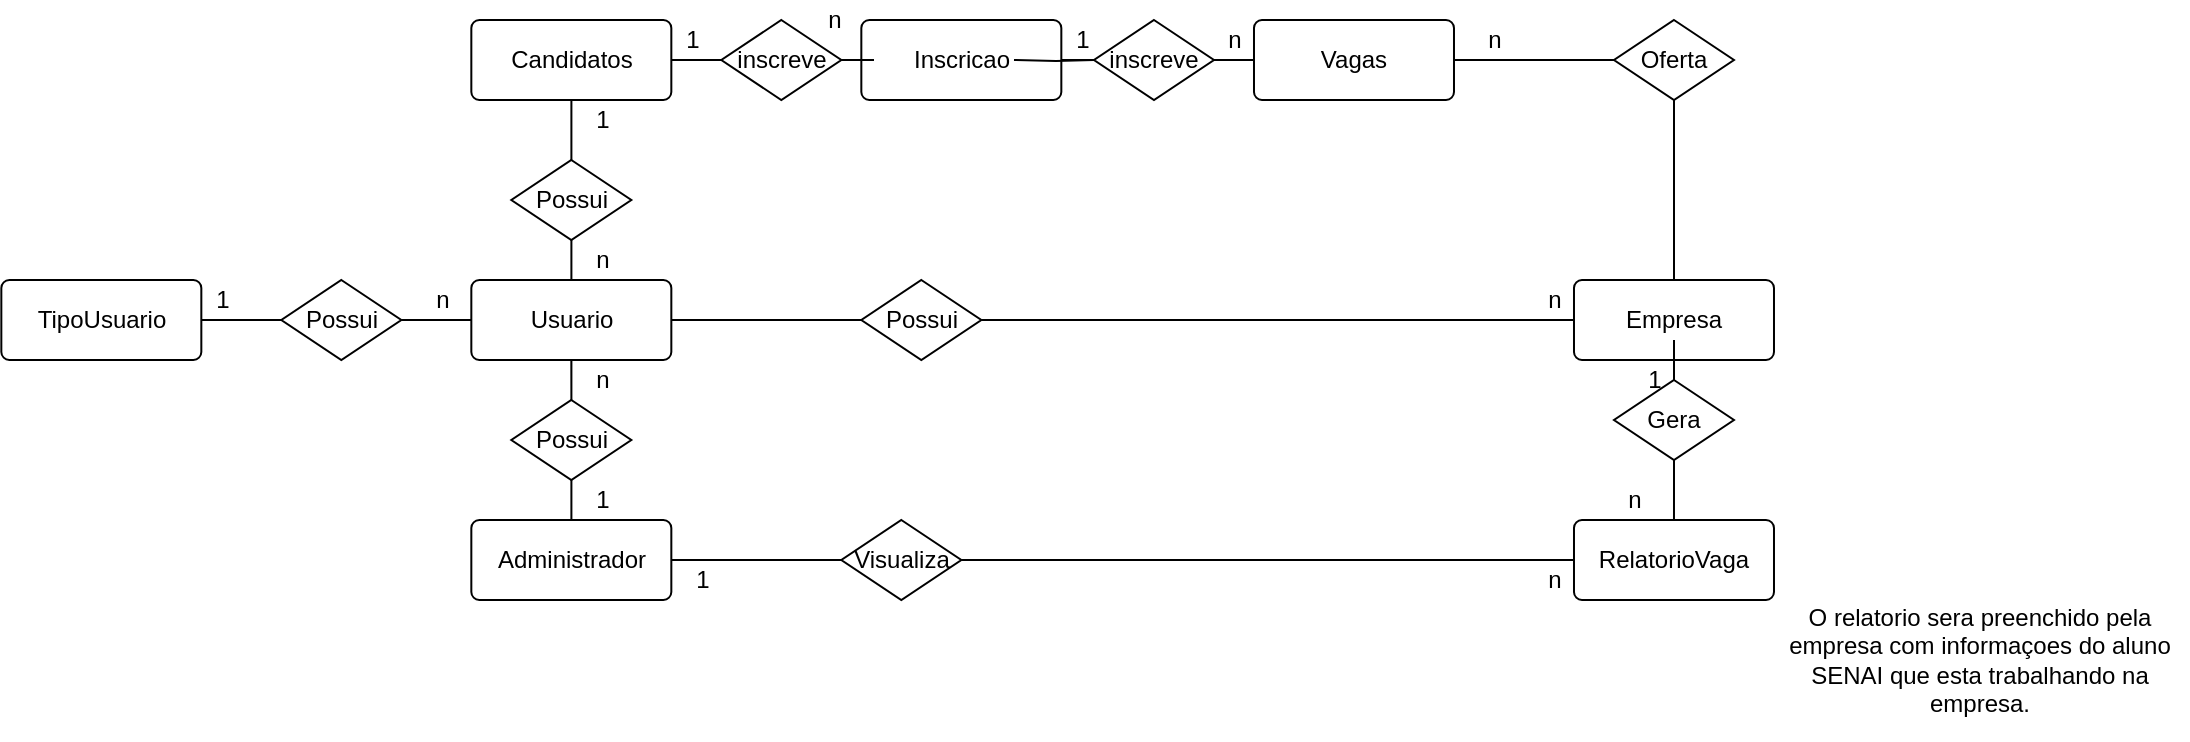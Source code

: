<mxfile version="13.6.6" type="device" pages="2"><diagram id="Rtye4BdzTLFSpwq03lgr" name="MODELO CONCEITUAL"><mxGraphModel dx="501" dy="1736" grid="1" gridSize="10" guides="1" tooltips="1" connect="1" arrows="1" fold="1" page="1" pageScale="1" pageWidth="827" pageHeight="1169" math="0" shadow="0"><root><mxCell id="R9CKVmMFpFX0VyxzMPqk-0"/><mxCell id="R9CKVmMFpFX0VyxzMPqk-1" parent="R9CKVmMFpFX0VyxzMPqk-0"/><mxCell id="rbuBwnCXjr5HcGqi3zkD-0" value="O relatorio sera preenchido pela empresa com informaçoes do aluno SENAI que esta trabalhando na empresa." style="text;html=1;strokeColor=none;fillColor=none;align=center;verticalAlign=middle;whiteSpace=wrap;rounded=0;" vertex="1" parent="R9CKVmMFpFX0VyxzMPqk-1"><mxGeometry x="1930" y="270" width="206.33" height="80" as="geometry"/></mxCell><mxCell id="rbuBwnCXjr5HcGqi3zkD-1" value="Usuario" style="rounded=1;arcSize=10;whiteSpace=wrap;html=1;align=center;" vertex="1" parent="R9CKVmMFpFX0VyxzMPqk-1"><mxGeometry x="1278.667" y="120" width="100" height="40" as="geometry"/></mxCell><mxCell id="rbuBwnCXjr5HcGqi3zkD-2" value="Candidatos" style="rounded=1;arcSize=10;whiteSpace=wrap;html=1;align=center;" vertex="1" parent="R9CKVmMFpFX0VyxzMPqk-1"><mxGeometry x="1278.667" y="-10" width="100" height="40" as="geometry"/></mxCell><mxCell id="rbuBwnCXjr5HcGqi3zkD-3" style="edgeStyle=orthogonalEdgeStyle;rounded=0;orthogonalLoop=1;jettySize=auto;html=1;entryX=1;entryY=0.5;entryDx=0;entryDy=0;endArrow=none;endFill=0;" edge="1" parent="R9CKVmMFpFX0VyxzMPqk-1" source="rbuBwnCXjr5HcGqi3zkD-4" target="rbuBwnCXjr5HcGqi3zkD-6"><mxGeometry relative="1" as="geometry"/></mxCell><mxCell id="rbuBwnCXjr5HcGqi3zkD-4" value="Empresa" style="rounded=1;arcSize=10;whiteSpace=wrap;html=1;align=center;" vertex="1" parent="R9CKVmMFpFX0VyxzMPqk-1"><mxGeometry x="1829.997" y="120" width="100" height="40" as="geometry"/></mxCell><mxCell id="rbuBwnCXjr5HcGqi3zkD-5" style="edgeStyle=orthogonalEdgeStyle;rounded=0;orthogonalLoop=1;jettySize=auto;html=1;endArrow=none;endFill=0;entryX=1;entryY=0.5;entryDx=0;entryDy=0;" edge="1" parent="R9CKVmMFpFX0VyxzMPqk-1" source="rbuBwnCXjr5HcGqi3zkD-6" target="rbuBwnCXjr5HcGqi3zkD-1"><mxGeometry relative="1" as="geometry"><mxPoint x="1410" y="160" as="targetPoint"/></mxGeometry></mxCell><mxCell id="rbuBwnCXjr5HcGqi3zkD-6" value="Possui" style="shape=rhombus;perimeter=rhombusPerimeter;whiteSpace=wrap;html=1;align=center;" vertex="1" parent="R9CKVmMFpFX0VyxzMPqk-1"><mxGeometry x="1473.667" y="120" width="60" height="40" as="geometry"/></mxCell><mxCell id="rbuBwnCXjr5HcGqi3zkD-7" value="TipoUsuario" style="rounded=1;arcSize=10;whiteSpace=wrap;html=1;align=center;" vertex="1" parent="R9CKVmMFpFX0VyxzMPqk-1"><mxGeometry x="1043.667" y="120" width="100" height="40" as="geometry"/></mxCell><mxCell id="rbuBwnCXjr5HcGqi3zkD-8" style="edgeStyle=orthogonalEdgeStyle;rounded=0;orthogonalLoop=1;jettySize=auto;html=1;entryX=0;entryY=0.5;entryDx=0;entryDy=0;endArrow=none;endFill=0;" edge="1" parent="R9CKVmMFpFX0VyxzMPqk-1" source="rbuBwnCXjr5HcGqi3zkD-10" target="rbuBwnCXjr5HcGqi3zkD-1"><mxGeometry relative="1" as="geometry"/></mxCell><mxCell id="rbuBwnCXjr5HcGqi3zkD-9" style="edgeStyle=orthogonalEdgeStyle;rounded=0;orthogonalLoop=1;jettySize=auto;html=1;endArrow=none;endFill=0;" edge="1" parent="R9CKVmMFpFX0VyxzMPqk-1" source="rbuBwnCXjr5HcGqi3zkD-10" target="rbuBwnCXjr5HcGqi3zkD-7"><mxGeometry relative="1" as="geometry"/></mxCell><mxCell id="rbuBwnCXjr5HcGqi3zkD-10" value="Possui" style="shape=rhombus;perimeter=rhombusPerimeter;whiteSpace=wrap;html=1;align=center;" vertex="1" parent="R9CKVmMFpFX0VyxzMPqk-1"><mxGeometry x="1183.667" y="120" width="60" height="40" as="geometry"/></mxCell><mxCell id="rbuBwnCXjr5HcGqi3zkD-11" style="edgeStyle=orthogonalEdgeStyle;rounded=0;orthogonalLoop=1;jettySize=auto;html=1;endArrow=none;endFill=0;" edge="1" parent="R9CKVmMFpFX0VyxzMPqk-1" source="rbuBwnCXjr5HcGqi3zkD-13" target="rbuBwnCXjr5HcGqi3zkD-4"><mxGeometry relative="1" as="geometry"/></mxCell><mxCell id="rbuBwnCXjr5HcGqi3zkD-12" style="edgeStyle=orthogonalEdgeStyle;rounded=0;orthogonalLoop=1;jettySize=auto;html=1;entryX=1;entryY=0.5;entryDx=0;entryDy=0;endArrow=none;endFill=0;" edge="1" parent="R9CKVmMFpFX0VyxzMPqk-1" source="rbuBwnCXjr5HcGqi3zkD-13" target="rbuBwnCXjr5HcGqi3zkD-14"><mxGeometry relative="1" as="geometry"/></mxCell><mxCell id="rbuBwnCXjr5HcGqi3zkD-13" value="Oferta" style="shape=rhombus;perimeter=rhombusPerimeter;whiteSpace=wrap;html=1;align=center;" vertex="1" parent="R9CKVmMFpFX0VyxzMPqk-1"><mxGeometry x="1849.997" y="-10" width="60" height="40" as="geometry"/></mxCell><mxCell id="rbuBwnCXjr5HcGqi3zkD-14" value="Vagas" style="rounded=1;arcSize=10;whiteSpace=wrap;html=1;align=center;" vertex="1" parent="R9CKVmMFpFX0VyxzMPqk-1"><mxGeometry x="1669.997" y="-10" width="100" height="40" as="geometry"/></mxCell><mxCell id="rbuBwnCXjr5HcGqi3zkD-15" style="edgeStyle=orthogonalEdgeStyle;rounded=0;orthogonalLoop=1;jettySize=auto;html=1;endArrow=none;endFill=0;" edge="1" parent="R9CKVmMFpFX0VyxzMPqk-1" source="rbuBwnCXjr5HcGqi3zkD-17" target="rbuBwnCXjr5HcGqi3zkD-1"><mxGeometry relative="1" as="geometry"/></mxCell><mxCell id="rbuBwnCXjr5HcGqi3zkD-16" style="edgeStyle=orthogonalEdgeStyle;rounded=0;orthogonalLoop=1;jettySize=auto;html=1;endArrow=none;endFill=0;" edge="1" parent="R9CKVmMFpFX0VyxzMPqk-1" source="rbuBwnCXjr5HcGqi3zkD-17" target="rbuBwnCXjr5HcGqi3zkD-2"><mxGeometry relative="1" as="geometry"/></mxCell><mxCell id="rbuBwnCXjr5HcGqi3zkD-17" value="Possui" style="shape=rhombus;perimeter=rhombusPerimeter;whiteSpace=wrap;html=1;align=center;" vertex="1" parent="R9CKVmMFpFX0VyxzMPqk-1"><mxGeometry x="1298.667" y="60" width="60" height="40" as="geometry"/></mxCell><mxCell id="rbuBwnCXjr5HcGqi3zkD-18" style="edgeStyle=orthogonalEdgeStyle;rounded=0;orthogonalLoop=1;jettySize=auto;html=1;entryX=1;entryY=0.5;entryDx=0;entryDy=0;endArrow=none;endFill=0;" edge="1" parent="R9CKVmMFpFX0VyxzMPqk-1" source="rbuBwnCXjr5HcGqi3zkD-46" target="rbuBwnCXjr5HcGqi3zkD-2"><mxGeometry relative="1" as="geometry"><mxPoint x="1470" y="10" as="sourcePoint"/></mxGeometry></mxCell><mxCell id="rbuBwnCXjr5HcGqi3zkD-19" style="edgeStyle=orthogonalEdgeStyle;rounded=0;orthogonalLoop=1;jettySize=auto;html=1;entryX=0;entryY=0.5;entryDx=0;entryDy=0;endArrow=none;endFill=0;" edge="1" parent="R9CKVmMFpFX0VyxzMPqk-1" source="rbuBwnCXjr5HcGqi3zkD-48" target="rbuBwnCXjr5HcGqi3zkD-14"><mxGeometry relative="1" as="geometry"><mxPoint x="1550" y="10" as="sourcePoint"/><Array as="points"><mxPoint x="1520" y="10"/><mxPoint x="1520" y="10"/></Array></mxGeometry></mxCell><mxCell id="rbuBwnCXjr5HcGqi3zkD-20" value="Administrador" style="rounded=1;arcSize=10;whiteSpace=wrap;html=1;align=center;" vertex="1" parent="R9CKVmMFpFX0VyxzMPqk-1"><mxGeometry x="1278.667" y="240" width="100" height="40" as="geometry"/></mxCell><mxCell id="rbuBwnCXjr5HcGqi3zkD-21" style="edgeStyle=orthogonalEdgeStyle;rounded=0;orthogonalLoop=1;jettySize=auto;html=1;endArrow=none;endFill=0;" edge="1" parent="R9CKVmMFpFX0VyxzMPqk-1" source="rbuBwnCXjr5HcGqi3zkD-23" target="rbuBwnCXjr5HcGqi3zkD-20"><mxGeometry relative="1" as="geometry"/></mxCell><mxCell id="rbuBwnCXjr5HcGqi3zkD-22" style="edgeStyle=orthogonalEdgeStyle;rounded=0;orthogonalLoop=1;jettySize=auto;html=1;entryX=0.5;entryY=1;entryDx=0;entryDy=0;endArrow=none;endFill=0;" edge="1" parent="R9CKVmMFpFX0VyxzMPqk-1" source="rbuBwnCXjr5HcGqi3zkD-23" target="rbuBwnCXjr5HcGqi3zkD-1"><mxGeometry relative="1" as="geometry"/></mxCell><mxCell id="rbuBwnCXjr5HcGqi3zkD-23" value="Possui" style="shape=rhombus;perimeter=rhombusPerimeter;whiteSpace=wrap;html=1;align=center;" vertex="1" parent="R9CKVmMFpFX0VyxzMPqk-1"><mxGeometry x="1298.667" y="180" width="60" height="40" as="geometry"/></mxCell><mxCell id="rbuBwnCXjr5HcGqi3zkD-24" value="RelatorioVaga&lt;span style=&quot;color: rgba(0 , 0 , 0 , 0) ; font-family: monospace ; font-size: 0px&quot;&gt;%3CmxGraphModel%3E%3Croot%3E%3CmxCell%20id%3D%220%22%2F%3E%3CmxCell%20id%3D%221%22%20parent%3D%220%22%2F%3E%3CmxCell%20id%3D%222%22%20value%3D%22Empresa%22%20style%3D%22rounded%3D1%3BarcSize%3D10%3BwhiteSpace%3Dwrap%3Bhtml%3D1%3Balign%3Dcenter%3B%22%20vertex%3D%221%22%20parent%3D%221%22%3E%3CmxGeometry%20x%3D%22640%22%20y%3D%22200%22%20width%3D%22100%22%20height%3D%2240%22%20as%3D%22geometry%22%2F%3E%3C%2FmxCell%3E%3C%2Froot%3E%3C%2FmxGraphModel%3EVVaga&lt;/span&gt;" style="rounded=1;arcSize=10;whiteSpace=wrap;html=1;align=center;" vertex="1" parent="R9CKVmMFpFX0VyxzMPqk-1"><mxGeometry x="1829.997" y="240" width="100" height="40" as="geometry"/></mxCell><mxCell id="rbuBwnCXjr5HcGqi3zkD-25" style="edgeStyle=orthogonalEdgeStyle;rounded=0;orthogonalLoop=1;jettySize=auto;html=1;endArrow=none;endFill=0;" edge="1" parent="R9CKVmMFpFX0VyxzMPqk-1" source="rbuBwnCXjr5HcGqi3zkD-27" target="rbuBwnCXjr5HcGqi3zkD-4"><mxGeometry relative="1" as="geometry"/></mxCell><mxCell id="rbuBwnCXjr5HcGqi3zkD-26" style="edgeStyle=orthogonalEdgeStyle;rounded=0;orthogonalLoop=1;jettySize=auto;html=1;entryX=0.5;entryY=0;entryDx=0;entryDy=0;endArrow=none;endFill=0;" edge="1" parent="R9CKVmMFpFX0VyxzMPqk-1" source="rbuBwnCXjr5HcGqi3zkD-27" target="rbuBwnCXjr5HcGqi3zkD-24"><mxGeometry relative="1" as="geometry"/></mxCell><mxCell id="rbuBwnCXjr5HcGqi3zkD-27" value="Gera" style="shape=rhombus;perimeter=rhombusPerimeter;whiteSpace=wrap;html=1;align=center;" vertex="1" parent="R9CKVmMFpFX0VyxzMPqk-1"><mxGeometry x="1849.997" y="170" width="60" height="40" as="geometry"/></mxCell><mxCell id="rbuBwnCXjr5HcGqi3zkD-28" style="edgeStyle=orthogonalEdgeStyle;rounded=0;orthogonalLoop=1;jettySize=auto;html=1;entryX=1;entryY=0.5;entryDx=0;entryDy=0;endArrow=none;endFill=0;" edge="1" parent="R9CKVmMFpFX0VyxzMPqk-1" source="rbuBwnCXjr5HcGqi3zkD-30" target="rbuBwnCXjr5HcGqi3zkD-20"><mxGeometry relative="1" as="geometry"/></mxCell><mxCell id="rbuBwnCXjr5HcGqi3zkD-29" style="edgeStyle=orthogonalEdgeStyle;rounded=0;orthogonalLoop=1;jettySize=auto;html=1;entryX=0;entryY=0.5;entryDx=0;entryDy=0;endArrow=none;endFill=0;" edge="1" parent="R9CKVmMFpFX0VyxzMPqk-1" source="rbuBwnCXjr5HcGqi3zkD-30" target="rbuBwnCXjr5HcGqi3zkD-24"><mxGeometry relative="1" as="geometry"/></mxCell><mxCell id="rbuBwnCXjr5HcGqi3zkD-30" value="Visualiza" style="shape=rhombus;perimeter=rhombusPerimeter;whiteSpace=wrap;html=1;align=center;" vertex="1" parent="R9CKVmMFpFX0VyxzMPqk-1"><mxGeometry x="1463.667" y="240" width="60" height="40" as="geometry"/></mxCell><mxCell id="rbuBwnCXjr5HcGqi3zkD-31" value="1" style="text;html=1;align=center;verticalAlign=middle;resizable=0;points=[];autosize=1;" vertex="1" parent="R9CKVmMFpFX0VyxzMPqk-1"><mxGeometry x="1143.667" y="120" width="20" height="20" as="geometry"/></mxCell><mxCell id="rbuBwnCXjr5HcGqi3zkD-32" value="n" style="text;html=1;align=center;verticalAlign=middle;resizable=0;points=[];autosize=1;" vertex="1" parent="R9CKVmMFpFX0VyxzMPqk-1"><mxGeometry x="1253.667" y="120" width="20" height="20" as="geometry"/></mxCell><mxCell id="rbuBwnCXjr5HcGqi3zkD-33" value="n" style="text;html=1;align=center;verticalAlign=middle;resizable=0;points=[];autosize=1;" vertex="1" parent="R9CKVmMFpFX0VyxzMPqk-1"><mxGeometry x="1333.667" y="100" width="20" height="20" as="geometry"/></mxCell><mxCell id="rbuBwnCXjr5HcGqi3zkD-34" value="1" style="text;html=1;align=center;verticalAlign=middle;resizable=0;points=[];autosize=1;" vertex="1" parent="R9CKVmMFpFX0VyxzMPqk-1"><mxGeometry x="1333.667" y="30" width="20" height="20" as="geometry"/></mxCell><mxCell id="rbuBwnCXjr5HcGqi3zkD-35" value="1" style="text;html=1;align=center;verticalAlign=middle;resizable=0;points=[];autosize=1;" vertex="1" parent="R9CKVmMFpFX0VyxzMPqk-1"><mxGeometry x="1378.667" y="-10" width="20" height="20" as="geometry"/></mxCell><mxCell id="rbuBwnCXjr5HcGqi3zkD-36" value="n" style="text;html=1;align=center;verticalAlign=middle;resizable=0;points=[];autosize=1;" vertex="1" parent="R9CKVmMFpFX0VyxzMPqk-1"><mxGeometry x="1649.997" y="-10" width="20" height="20" as="geometry"/></mxCell><mxCell id="rbuBwnCXjr5HcGqi3zkD-37" value="n" style="text;html=1;align=center;verticalAlign=middle;resizable=0;points=[];autosize=1;" vertex="1" parent="R9CKVmMFpFX0VyxzMPqk-1"><mxGeometry x="1779.997" y="-10" width="20" height="20" as="geometry"/></mxCell><mxCell id="rbuBwnCXjr5HcGqi3zkD-38" value="n" style="text;html=1;align=center;verticalAlign=middle;resizable=0;points=[];autosize=1;" vertex="1" parent="R9CKVmMFpFX0VyxzMPqk-1"><mxGeometry x="1809.997" y="120" width="20" height="20" as="geometry"/></mxCell><mxCell id="rbuBwnCXjr5HcGqi3zkD-39" value="n" style="text;html=1;align=center;verticalAlign=middle;resizable=0;points=[];autosize=1;" vertex="1" parent="R9CKVmMFpFX0VyxzMPqk-1"><mxGeometry x="1333.667" y="160" width="20" height="20" as="geometry"/></mxCell><mxCell id="rbuBwnCXjr5HcGqi3zkD-40" value="1" style="text;html=1;align=center;verticalAlign=middle;resizable=0;points=[];autosize=1;" vertex="1" parent="R9CKVmMFpFX0VyxzMPqk-1"><mxGeometry x="1333.667" y="220" width="20" height="20" as="geometry"/></mxCell><mxCell id="rbuBwnCXjr5HcGqi3zkD-41" value="1" style="text;html=1;align=center;verticalAlign=middle;resizable=0;points=[];autosize=1;" vertex="1" parent="R9CKVmMFpFX0VyxzMPqk-1"><mxGeometry x="1383.667" y="260" width="20" height="20" as="geometry"/></mxCell><mxCell id="rbuBwnCXjr5HcGqi3zkD-42" value="n" style="text;html=1;align=center;verticalAlign=middle;resizable=0;points=[];autosize=1;" vertex="1" parent="R9CKVmMFpFX0VyxzMPqk-1"><mxGeometry x="1809.997" y="260" width="20" height="20" as="geometry"/></mxCell><mxCell id="rbuBwnCXjr5HcGqi3zkD-43" value="1" style="text;html=1;align=center;verticalAlign=middle;resizable=0;points=[];autosize=1;" vertex="1" parent="R9CKVmMFpFX0VyxzMPqk-1"><mxGeometry x="1859.997" y="160" width="20" height="20" as="geometry"/></mxCell><mxCell id="rbuBwnCXjr5HcGqi3zkD-44" value="n" style="text;html=1;align=center;verticalAlign=middle;resizable=0;points=[];autosize=1;" vertex="1" parent="R9CKVmMFpFX0VyxzMPqk-1"><mxGeometry x="1849.997" y="220" width="20" height="20" as="geometry"/></mxCell><mxCell id="rbuBwnCXjr5HcGqi3zkD-45" value="Inscricao" style="rounded=1;arcSize=10;whiteSpace=wrap;html=1;align=center;" vertex="1" parent="R9CKVmMFpFX0VyxzMPqk-1"><mxGeometry x="1473.667" y="-10" width="100" height="40" as="geometry"/></mxCell><mxCell id="rbuBwnCXjr5HcGqi3zkD-46" value="inscreve" style="shape=rhombus;perimeter=rhombusPerimeter;whiteSpace=wrap;html=1;align=center;" vertex="1" parent="R9CKVmMFpFX0VyxzMPqk-1"><mxGeometry x="1403.667" y="-10" width="60" height="40" as="geometry"/></mxCell><mxCell id="rbuBwnCXjr5HcGqi3zkD-47" style="edgeStyle=orthogonalEdgeStyle;rounded=0;orthogonalLoop=1;jettySize=auto;html=1;entryX=1;entryY=0.5;entryDx=0;entryDy=0;endArrow=none;endFill=0;" edge="1" parent="R9CKVmMFpFX0VyxzMPqk-1" target="rbuBwnCXjr5HcGqi3zkD-46"><mxGeometry relative="1" as="geometry"><mxPoint x="1480" y="10" as="sourcePoint"/><mxPoint x="1378.667" y="10" as="targetPoint"/></mxGeometry></mxCell><mxCell id="rbuBwnCXjr5HcGqi3zkD-48" value="inscreve" style="shape=rhombus;perimeter=rhombusPerimeter;whiteSpace=wrap;html=1;align=center;" vertex="1" parent="R9CKVmMFpFX0VyxzMPqk-1"><mxGeometry x="1589.997" y="-10" width="60" height="40" as="geometry"/></mxCell><mxCell id="rbuBwnCXjr5HcGqi3zkD-49" style="edgeStyle=orthogonalEdgeStyle;rounded=0;orthogonalLoop=1;jettySize=auto;html=1;entryX=0;entryY=0.5;entryDx=0;entryDy=0;endArrow=none;endFill=0;" edge="1" parent="R9CKVmMFpFX0VyxzMPqk-1" target="rbuBwnCXjr5HcGqi3zkD-48"><mxGeometry relative="1" as="geometry"><mxPoint x="1550" y="10" as="sourcePoint"/><mxPoint x="1669.997" y="10" as="targetPoint"/><Array as="points"/></mxGeometry></mxCell><mxCell id="rbuBwnCXjr5HcGqi3zkD-50" value="n" style="text;html=1;align=center;verticalAlign=middle;resizable=0;points=[];autosize=1;" vertex="1" parent="R9CKVmMFpFX0VyxzMPqk-1"><mxGeometry x="1450" y="-20" width="20" height="20" as="geometry"/></mxCell><mxCell id="rbuBwnCXjr5HcGqi3zkD-51" value="1" style="text;html=1;align=center;verticalAlign=middle;resizable=0;points=[];autosize=1;" vertex="1" parent="R9CKVmMFpFX0VyxzMPqk-1"><mxGeometry x="1573.67" y="-10" width="20" height="20" as="geometry"/></mxCell></root></mxGraphModel></diagram><diagram name="MODELO LOGICO" id="6uJWNdYGiPGjoAJl3AIf"><mxGraphModel dx="4321" dy="2956" grid="1" gridSize="10" guides="1" tooltips="1" connect="1" arrows="1" fold="1" page="1" pageScale="1" pageWidth="850" pageHeight="1100" math="0" shadow="0"><root><mxCell id="CAym0Gc60pe99Eawvatt-0"/><mxCell id="CAym0Gc60pe99Eawvatt-1" parent="CAym0Gc60pe99Eawvatt-0"/><mxCell id="cPNApC7pucOxADxMqvkz-3" value="" style="edgeStyle=entityRelationEdgeStyle;fontSize=12;html=1;endArrow=ERmany;exitX=1;exitY=0.5;exitDx=0;exitDy=0;" edge="1" parent="CAym0Gc60pe99Eawvatt-1" source="qr9b6MShW8G9UH2XWE9F-1" target="cPNApC7pucOxADxMqvkz-30"><mxGeometry width="100" height="100" relative="1" as="geometry"><mxPoint x="-1480" y="-890" as="sourcePoint"/><mxPoint x="-1380" y="-1035" as="targetPoint"/></mxGeometry></mxCell><mxCell id="cPNApC7pucOxADxMqvkz-61" value="" style="edgeStyle=entityRelationEdgeStyle;fontSize=12;html=1;endArrow=ERmany;exitX=1.003;exitY=0.37;exitDx=0;exitDy=0;exitPerimeter=0;" edge="1" parent="CAym0Gc60pe99Eawvatt-1" source="cPNApC7pucOxADxMqvkz-27" target="cPNApC7pucOxADxMqvkz-52"><mxGeometry width="100" height="100" relative="1" as="geometry"><mxPoint x="-1160" y="-910" as="sourcePoint"/><mxPoint x="-1065" y="-890" as="targetPoint"/></mxGeometry></mxCell><mxCell id="IV-mB988sSlqqMqrBEAv-1" value="" style="edgeStyle=entityRelationEdgeStyle;fontSize=12;html=1;endArrow=ERmany;exitX=1;exitY=0.5;exitDx=0;exitDy=0;" edge="1" parent="CAym0Gc60pe99Eawvatt-1" source="cPNApC7pucOxADxMqvkz-63" target="s11ZWxT03D05XT4Z06zS-5"><mxGeometry width="100" height="100" relative="1" as="geometry"><mxPoint x="-1860" y="-560" as="sourcePoint"/><mxPoint x="-1430" y="-410" as="targetPoint"/></mxGeometry></mxCell><mxCell id="cPNApC7pucOxADxMqvkz-26" value="Usuário" style="shape=table;startSize=30;container=1;collapsible=1;childLayout=tableLayout;fixedRows=1;rowLines=0;fontStyle=1;align=center;resizeLast=1;" vertex="1" parent="CAym0Gc60pe99Eawvatt-1"><mxGeometry x="-1400" y="-1090" width="225" height="250" as="geometry"/></mxCell><mxCell id="cPNApC7pucOxADxMqvkz-27" value="" style="shape=partialRectangle;collapsible=0;dropTarget=0;pointerEvents=0;fillColor=none;top=0;left=0;bottom=0;right=0;points=[[0,0.5],[1,0.5]];portConstraint=eastwest;" vertex="1" parent="cPNApC7pucOxADxMqvkz-26"><mxGeometry y="30" width="225" height="30" as="geometry"/></mxCell><mxCell id="cPNApC7pucOxADxMqvkz-28" value="PK" style="shape=partialRectangle;connectable=0;fillColor=none;top=0;left=0;bottom=0;right=0;fontStyle=1;overflow=hidden;" vertex="1" parent="cPNApC7pucOxADxMqvkz-27"><mxGeometry width="60" height="30" as="geometry"/></mxCell><mxCell id="cPNApC7pucOxADxMqvkz-29" value="Usuario_ID (int)" style="shape=partialRectangle;connectable=0;fillColor=none;top=0;left=0;bottom=0;right=0;align=left;spacingLeft=6;fontStyle=5;overflow=hidden;" vertex="1" parent="cPNApC7pucOxADxMqvkz-27"><mxGeometry x="60" width="165" height="30" as="geometry"/></mxCell><mxCell id="cPNApC7pucOxADxMqvkz-30" value="" style="shape=partialRectangle;collapsible=0;dropTarget=0;pointerEvents=0;fillColor=none;top=0;left=0;bottom=1;right=0;points=[[0,0.5],[1,0.5]];portConstraint=eastwest;" vertex="1" parent="cPNApC7pucOxADxMqvkz-26"><mxGeometry y="60" width="225" height="30" as="geometry"/></mxCell><mxCell id="cPNApC7pucOxADxMqvkz-31" value="FK1" style="shape=partialRectangle;connectable=0;fillColor=none;top=0;left=0;bottom=0;right=0;fontStyle=1;overflow=hidden;" vertex="1" parent="cPNApC7pucOxADxMqvkz-30"><mxGeometry width="60" height="30" as="geometry"/></mxCell><mxCell id="cPNApC7pucOxADxMqvkz-32" value="TipoUsuario_ID (int)" style="shape=partialRectangle;connectable=0;fillColor=none;top=0;left=0;bottom=0;right=0;align=left;spacingLeft=6;fontStyle=5;overflow=hidden;" vertex="1" parent="cPNApC7pucOxADxMqvkz-30"><mxGeometry x="60" width="165" height="30" as="geometry"/></mxCell><mxCell id="cPNApC7pucOxADxMqvkz-33" value="" style="shape=partialRectangle;collapsible=0;dropTarget=0;pointerEvents=0;fillColor=none;top=0;left=0;bottom=0;right=0;points=[[0,0.5],[1,0.5]];portConstraint=eastwest;" vertex="1" parent="cPNApC7pucOxADxMqvkz-26"><mxGeometry y="90" width="225" height="30" as="geometry"/></mxCell><mxCell id="cPNApC7pucOxADxMqvkz-34" value="" style="shape=partialRectangle;connectable=0;fillColor=none;top=0;left=0;bottom=0;right=0;editable=1;overflow=hidden;" vertex="1" parent="cPNApC7pucOxADxMqvkz-33"><mxGeometry width="60" height="30" as="geometry"/></mxCell><mxCell id="cPNApC7pucOxADxMqvkz-35" value="Nome (varchar)" style="shape=partialRectangle;connectable=0;fillColor=none;top=0;left=0;bottom=0;right=0;align=left;spacingLeft=6;overflow=hidden;" vertex="1" parent="cPNApC7pucOxADxMqvkz-33"><mxGeometry x="60" width="165" height="30" as="geometry"/></mxCell><mxCell id="cPNApC7pucOxADxMqvkz-36" value="" style="shape=partialRectangle;collapsible=0;dropTarget=0;pointerEvents=0;fillColor=none;top=0;left=0;bottom=0;right=0;points=[[0,0.5],[1,0.5]];portConstraint=eastwest;" vertex="1" parent="cPNApC7pucOxADxMqvkz-26"><mxGeometry y="120" width="225" height="30" as="geometry"/></mxCell><mxCell id="cPNApC7pucOxADxMqvkz-37" value="" style="shape=partialRectangle;connectable=0;fillColor=none;top=0;left=0;bottom=0;right=0;editable=1;overflow=hidden;" vertex="1" parent="cPNApC7pucOxADxMqvkz-36"><mxGeometry width="60" height="30" as="geometry"/></mxCell><mxCell id="cPNApC7pucOxADxMqvkz-38" value="Email (varchar)" style="shape=partialRectangle;connectable=0;fillColor=none;top=0;left=0;bottom=0;right=0;align=left;spacingLeft=6;overflow=hidden;" vertex="1" parent="cPNApC7pucOxADxMqvkz-36"><mxGeometry x="60" width="165" height="30" as="geometry"/></mxCell><mxCell id="cPNApC7pucOxADxMqvkz-39" value="" style="shape=partialRectangle;collapsible=0;dropTarget=0;pointerEvents=0;fillColor=none;top=0;left=0;bottom=0;right=0;points=[[0,0.5],[1,0.5]];portConstraint=eastwest;" vertex="1" parent="cPNApC7pucOxADxMqvkz-26"><mxGeometry y="150" width="225" height="30" as="geometry"/></mxCell><mxCell id="cPNApC7pucOxADxMqvkz-40" value="" style="shape=partialRectangle;connectable=0;fillColor=none;top=0;left=0;bottom=0;right=0;editable=1;overflow=hidden;" vertex="1" parent="cPNApC7pucOxADxMqvkz-39"><mxGeometry width="60" height="30" as="geometry"/></mxCell><mxCell id="cPNApC7pucOxADxMqvkz-41" value="DataNascimento (Datetime2)" style="shape=partialRectangle;connectable=0;fillColor=none;top=0;left=0;bottom=0;right=0;align=left;spacingLeft=6;overflow=hidden;" vertex="1" parent="cPNApC7pucOxADxMqvkz-39"><mxGeometry x="60" width="165" height="30" as="geometry"/></mxCell><mxCell id="cPNApC7pucOxADxMqvkz-42" value="" style="shape=partialRectangle;collapsible=0;dropTarget=0;pointerEvents=0;fillColor=none;top=0;left=0;bottom=0;right=0;points=[[0,0.5],[1,0.5]];portConstraint=eastwest;" vertex="1" parent="cPNApC7pucOxADxMqvkz-26"><mxGeometry y="180" width="225" height="30" as="geometry"/></mxCell><mxCell id="cPNApC7pucOxADxMqvkz-43" value="" style="shape=partialRectangle;connectable=0;fillColor=none;top=0;left=0;bottom=0;right=0;editable=1;overflow=hidden;" vertex="1" parent="cPNApC7pucOxADxMqvkz-42"><mxGeometry width="60" height="30" as="geometry"/></mxCell><mxCell id="cPNApC7pucOxADxMqvkz-44" value="Senha (varchar)" style="shape=partialRectangle;connectable=0;fillColor=none;top=0;left=0;bottom=0;right=0;align=left;spacingLeft=6;overflow=hidden;" vertex="1" parent="cPNApC7pucOxADxMqvkz-42"><mxGeometry x="60" width="165" height="30" as="geometry"/></mxCell><mxCell id="cPNApC7pucOxADxMqvkz-45" value="" style="shape=partialRectangle;collapsible=0;dropTarget=0;pointerEvents=0;fillColor=none;top=0;left=0;bottom=0;right=0;points=[[0,0.5],[1,0.5]];portConstraint=eastwest;" vertex="1" parent="cPNApC7pucOxADxMqvkz-26"><mxGeometry y="210" width="225" height="30" as="geometry"/></mxCell><mxCell id="cPNApC7pucOxADxMqvkz-46" value="" style="shape=partialRectangle;connectable=0;fillColor=none;top=0;left=0;bottom=0;right=0;editable=1;overflow=hidden;" vertex="1" parent="cPNApC7pucOxADxMqvkz-45"><mxGeometry width="60" height="30" as="geometry"/></mxCell><mxCell id="cPNApC7pucOxADxMqvkz-47" value="Telefone (char)" style="shape=partialRectangle;connectable=0;fillColor=none;top=0;left=0;bottom=0;right=0;align=left;spacingLeft=6;overflow=hidden;" vertex="1" parent="cPNApC7pucOxADxMqvkz-45"><mxGeometry x="60" width="165" height="30" as="geometry"/></mxCell><mxCell id="cPNApC7pucOxADxMqvkz-62" value="Empresa" style="shape=table;startSize=30;container=1;collapsible=1;childLayout=tableLayout;fixedRows=1;rowLines=0;fontStyle=1;align=center;resizeLast=1;" vertex="1" parent="CAym0Gc60pe99Eawvatt-1"><mxGeometry x="-1760" y="-690" width="270" height="340" as="geometry"/></mxCell><mxCell id="cPNApC7pucOxADxMqvkz-63" value="" style="shape=partialRectangle;collapsible=0;dropTarget=0;pointerEvents=0;fillColor=none;top=0;left=0;bottom=0;right=0;points=[[0,0.5],[1,0.5]];portConstraint=eastwest;" vertex="1" parent="cPNApC7pucOxADxMqvkz-62"><mxGeometry y="30" width="270" height="30" as="geometry"/></mxCell><mxCell id="cPNApC7pucOxADxMqvkz-64" value="PK" style="shape=partialRectangle;connectable=0;fillColor=none;top=0;left=0;bottom=0;right=0;fontStyle=1;overflow=hidden;" vertex="1" parent="cPNApC7pucOxADxMqvkz-63"><mxGeometry width="60" height="30" as="geometry"/></mxCell><mxCell id="cPNApC7pucOxADxMqvkz-65" value="Empresa_ID (int)" style="shape=partialRectangle;connectable=0;fillColor=none;top=0;left=0;bottom=0;right=0;align=left;spacingLeft=6;fontStyle=5;overflow=hidden;" vertex="1" parent="cPNApC7pucOxADxMqvkz-63"><mxGeometry x="60" width="210" height="30" as="geometry"/></mxCell><mxCell id="cPNApC7pucOxADxMqvkz-66" value="" style="shape=partialRectangle;collapsible=0;dropTarget=0;pointerEvents=0;fillColor=none;top=0;left=0;bottom=1;right=0;points=[[0,0.5],[1,0.5]];portConstraint=eastwest;" vertex="1" parent="cPNApC7pucOxADxMqvkz-62"><mxGeometry y="60" width="270" height="30" as="geometry"/></mxCell><mxCell id="cPNApC7pucOxADxMqvkz-67" value="FK1" style="shape=partialRectangle;connectable=0;fillColor=none;top=0;left=0;bottom=0;right=0;fontStyle=1;overflow=hidden;" vertex="1" parent="cPNApC7pucOxADxMqvkz-66"><mxGeometry width="60" height="30" as="geometry"/></mxCell><mxCell id="cPNApC7pucOxADxMqvkz-68" value="Usuario_ID (int)" style="shape=partialRectangle;connectable=0;fillColor=none;top=0;left=0;bottom=0;right=0;align=left;spacingLeft=6;fontStyle=5;overflow=hidden;" vertex="1" parent="cPNApC7pucOxADxMqvkz-66"><mxGeometry x="60" width="210" height="30" as="geometry"/></mxCell><mxCell id="cPNApC7pucOxADxMqvkz-69" value="" style="shape=partialRectangle;collapsible=0;dropTarget=0;pointerEvents=0;fillColor=none;top=0;left=0;bottom=0;right=0;points=[[0,0.5],[1,0.5]];portConstraint=eastwest;" vertex="1" parent="cPNApC7pucOxADxMqvkz-62"><mxGeometry y="90" width="270" height="30" as="geometry"/></mxCell><mxCell id="cPNApC7pucOxADxMqvkz-70" value="" style="shape=partialRectangle;connectable=0;fillColor=none;top=0;left=0;bottom=0;right=0;editable=1;overflow=hidden;" vertex="1" parent="cPNApC7pucOxADxMqvkz-69"><mxGeometry width="60" height="30" as="geometry"/></mxCell><mxCell id="cPNApC7pucOxADxMqvkz-71" value="Anexar Logo (binary)" style="shape=partialRectangle;connectable=0;fillColor=none;top=0;left=0;bottom=0;right=0;align=left;spacingLeft=6;overflow=hidden;" vertex="1" parent="cPNApC7pucOxADxMqvkz-69"><mxGeometry x="60" width="210" height="30" as="geometry"/></mxCell><mxCell id="cPNApC7pucOxADxMqvkz-72" value="" style="shape=partialRectangle;collapsible=0;dropTarget=0;pointerEvents=0;fillColor=none;top=0;left=0;bottom=0;right=0;points=[[0,0.5],[1,0.5]];portConstraint=eastwest;" vertex="1" parent="cPNApC7pucOxADxMqvkz-62"><mxGeometry y="120" width="270" height="30" as="geometry"/></mxCell><mxCell id="cPNApC7pucOxADxMqvkz-73" value="" style="shape=partialRectangle;connectable=0;fillColor=none;top=0;left=0;bottom=0;right=0;editable=1;overflow=hidden;" vertex="1" parent="cPNApC7pucOxADxMqvkz-72"><mxGeometry width="60" height="30" as="geometry"/></mxCell><mxCell id="cPNApC7pucOxADxMqvkz-74" value="Cargo e área (varchar)" style="shape=partialRectangle;connectable=0;fillColor=none;top=0;left=0;bottom=0;right=0;align=left;spacingLeft=6;overflow=hidden;" vertex="1" parent="cPNApC7pucOxADxMqvkz-72"><mxGeometry x="60" width="210" height="30" as="geometry"/></mxCell><mxCell id="RKVDSUt4Vt2xGFLcqyFP-0" value="" style="shape=partialRectangle;collapsible=0;dropTarget=0;pointerEvents=0;fillColor=none;top=0;left=0;bottom=0;right=0;points=[[0,0.5],[1,0.5]];portConstraint=eastwest;" vertex="1" parent="cPNApC7pucOxADxMqvkz-62"><mxGeometry y="150" width="270" height="30" as="geometry"/></mxCell><mxCell id="RKVDSUt4Vt2xGFLcqyFP-1" value="" style="shape=partialRectangle;connectable=0;fillColor=none;top=0;left=0;bottom=0;right=0;editable=1;overflow=hidden;" vertex="1" parent="RKVDSUt4Vt2xGFLcqyFP-0"><mxGeometry width="60" height="30" as="geometry"/></mxCell><mxCell id="RKVDSUt4Vt2xGFLcqyFP-2" value="WebSite (varchar)" style="shape=partialRectangle;connectable=0;fillColor=none;top=0;left=0;bottom=0;right=0;align=left;spacingLeft=6;overflow=hidden;" vertex="1" parent="RKVDSUt4Vt2xGFLcqyFP-0"><mxGeometry x="60" width="210" height="30" as="geometry"/></mxCell><mxCell id="RKVDSUt4Vt2xGFLcqyFP-3" value="" style="shape=partialRectangle;collapsible=0;dropTarget=0;pointerEvents=0;fillColor=none;top=0;left=0;bottom=0;right=0;points=[[0,0.5],[1,0.5]];portConstraint=eastwest;" vertex="1" parent="cPNApC7pucOxADxMqvkz-62"><mxGeometry y="180" width="270" height="30" as="geometry"/></mxCell><mxCell id="RKVDSUt4Vt2xGFLcqyFP-4" value="" style="shape=partialRectangle;connectable=0;fillColor=none;top=0;left=0;bottom=0;right=0;editable=1;overflow=hidden;" vertex="1" parent="RKVDSUt4Vt2xGFLcqyFP-3"><mxGeometry width="60" height="30" as="geometry"/></mxCell><mxCell id="RKVDSUt4Vt2xGFLcqyFP-5" value="Nome da empresa (varchar)" style="shape=partialRectangle;connectable=0;fillColor=none;top=0;left=0;bottom=0;right=0;align=left;spacingLeft=6;overflow=hidden;" vertex="1" parent="RKVDSUt4Vt2xGFLcqyFP-3"><mxGeometry x="60" width="210" height="30" as="geometry"/></mxCell><mxCell id="RKVDSUt4Vt2xGFLcqyFP-6" value="" style="shape=partialRectangle;collapsible=0;dropTarget=0;pointerEvents=0;fillColor=none;top=0;left=0;bottom=0;right=0;points=[[0,0.5],[1,0.5]];portConstraint=eastwest;" vertex="1" parent="cPNApC7pucOxADxMqvkz-62"><mxGeometry y="210" width="270" height="30" as="geometry"/></mxCell><mxCell id="RKVDSUt4Vt2xGFLcqyFP-7" value="" style="shape=partialRectangle;connectable=0;fillColor=none;top=0;left=0;bottom=0;right=0;editable=1;overflow=hidden;" vertex="1" parent="RKVDSUt4Vt2xGFLcqyFP-6"><mxGeometry width="60" height="30" as="geometry"/></mxCell><mxCell id="RKVDSUt4Vt2xGFLcqyFP-8" value="CNPJ (char)" style="shape=partialRectangle;connectable=0;fillColor=none;top=0;left=0;bottom=0;right=0;align=left;spacingLeft=6;overflow=hidden;" vertex="1" parent="RKVDSUt4Vt2xGFLcqyFP-6"><mxGeometry x="60" width="210" height="30" as="geometry"/></mxCell><mxCell id="RKVDSUt4Vt2xGFLcqyFP-9" value="" style="shape=partialRectangle;collapsible=0;dropTarget=0;pointerEvents=0;fillColor=none;top=0;left=0;bottom=0;right=0;points=[[0,0.5],[1,0.5]];portConstraint=eastwest;" vertex="1" parent="cPNApC7pucOxADxMqvkz-62"><mxGeometry y="240" width="270" height="30" as="geometry"/></mxCell><mxCell id="RKVDSUt4Vt2xGFLcqyFP-10" value="" style="shape=partialRectangle;connectable=0;fillColor=none;top=0;left=0;bottom=0;right=0;editable=1;overflow=hidden;" vertex="1" parent="RKVDSUt4Vt2xGFLcqyFP-9"><mxGeometry width="60" height="30" as="geometry"/></mxCell><mxCell id="RKVDSUt4Vt2xGFLcqyFP-11" value="Tipo empresa (varchar)" style="shape=partialRectangle;connectable=0;fillColor=none;top=0;left=0;bottom=0;right=0;align=left;spacingLeft=6;overflow=hidden;" vertex="1" parent="RKVDSUt4Vt2xGFLcqyFP-9"><mxGeometry x="60" width="210" height="30" as="geometry"/></mxCell><mxCell id="RKVDSUt4Vt2xGFLcqyFP-12" value="" style="shape=partialRectangle;collapsible=0;dropTarget=0;pointerEvents=0;fillColor=none;top=0;left=0;bottom=0;right=0;points=[[0,0.5],[1,0.5]];portConstraint=eastwest;" vertex="1" parent="cPNApC7pucOxADxMqvkz-62"><mxGeometry y="270" width="270" height="30" as="geometry"/></mxCell><mxCell id="RKVDSUt4Vt2xGFLcqyFP-13" value="" style="shape=partialRectangle;connectable=0;fillColor=none;top=0;left=0;bottom=0;right=0;editable=1;overflow=hidden;" vertex="1" parent="RKVDSUt4Vt2xGFLcqyFP-12"><mxGeometry width="60" height="30" as="geometry"/></mxCell><mxCell id="RKVDSUt4Vt2xGFLcqyFP-14" value="Descrição da empresa (text)" style="shape=partialRectangle;connectable=0;fillColor=none;top=0;left=0;bottom=0;right=0;align=left;spacingLeft=6;overflow=hidden;" vertex="1" parent="RKVDSUt4Vt2xGFLcqyFP-12"><mxGeometry x="60" width="210" height="30" as="geometry"/></mxCell><mxCell id="RKVDSUt4Vt2xGFLcqyFP-15" value="" style="shape=partialRectangle;collapsible=0;dropTarget=0;pointerEvents=0;fillColor=none;top=0;left=0;bottom=0;right=0;points=[[0,0.5],[1,0.5]];portConstraint=eastwest;" vertex="1" parent="cPNApC7pucOxADxMqvkz-62"><mxGeometry y="300" width="270" height="30" as="geometry"/></mxCell><mxCell id="RKVDSUt4Vt2xGFLcqyFP-16" value="" style="shape=partialRectangle;connectable=0;fillColor=none;top=0;left=0;bottom=0;right=0;editable=1;overflow=hidden;" vertex="1" parent="RKVDSUt4Vt2xGFLcqyFP-15"><mxGeometry width="60" height="30" as="geometry"/></mxCell><mxCell id="RKVDSUt4Vt2xGFLcqyFP-17" value="Como você encontrou o Senai (text)" style="shape=partialRectangle;connectable=0;fillColor=none;top=0;left=0;bottom=0;right=0;align=left;spacingLeft=6;overflow=hidden;" vertex="1" parent="RKVDSUt4Vt2xGFLcqyFP-15"><mxGeometry x="60" width="210" height="30" as="geometry"/></mxCell><mxCell id="s11ZWxT03D05XT4Z06zS-1" value="Vaga" style="shape=table;startSize=30;container=1;collapsible=1;childLayout=tableLayout;fixedRows=1;rowLines=0;fontStyle=1;align=center;resizeLast=1;" vertex="1" parent="CAym0Gc60pe99Eawvatt-1"><mxGeometry x="-1790" y="-310" width="315" height="580" as="geometry"/></mxCell><mxCell id="s11ZWxT03D05XT4Z06zS-2" value="" style="shape=partialRectangle;collapsible=0;dropTarget=0;pointerEvents=0;fillColor=none;top=0;left=0;bottom=0;right=0;points=[[0,0.5],[1,0.5]];portConstraint=eastwest;" vertex="1" parent="s11ZWxT03D05XT4Z06zS-1"><mxGeometry y="30" width="315" height="30" as="geometry"/></mxCell><mxCell id="s11ZWxT03D05XT4Z06zS-3" value="PK" style="shape=partialRectangle;connectable=0;fillColor=none;top=0;left=0;bottom=0;right=0;fontStyle=1;overflow=hidden;" vertex="1" parent="s11ZWxT03D05XT4Z06zS-2"><mxGeometry width="60" height="30" as="geometry"/></mxCell><mxCell id="s11ZWxT03D05XT4Z06zS-4" value="Vaga_ID (int)" style="shape=partialRectangle;connectable=0;fillColor=none;top=0;left=0;bottom=0;right=0;align=left;spacingLeft=6;fontStyle=5;overflow=hidden;" vertex="1" parent="s11ZWxT03D05XT4Z06zS-2"><mxGeometry x="60" width="255" height="30" as="geometry"/></mxCell><mxCell id="s11ZWxT03D05XT4Z06zS-5" value="" style="shape=partialRectangle;collapsible=0;dropTarget=0;pointerEvents=0;fillColor=none;top=0;left=0;bottom=1;right=0;points=[[0,0.5],[1,0.5]];portConstraint=eastwest;" vertex="1" parent="s11ZWxT03D05XT4Z06zS-1"><mxGeometry y="60" width="315" height="30" as="geometry"/></mxCell><mxCell id="s11ZWxT03D05XT4Z06zS-6" value="FK1" style="shape=partialRectangle;connectable=0;fillColor=none;top=0;left=0;bottom=0;right=0;fontStyle=1;overflow=hidden;" vertex="1" parent="s11ZWxT03D05XT4Z06zS-5"><mxGeometry width="60" height="30" as="geometry"/></mxCell><mxCell id="s11ZWxT03D05XT4Z06zS-7" value="Empresa_ID (int)" style="shape=partialRectangle;connectable=0;fillColor=none;top=0;left=0;bottom=0;right=0;align=left;spacingLeft=6;fontStyle=5;overflow=hidden;" vertex="1" parent="s11ZWxT03D05XT4Z06zS-5"><mxGeometry x="60" width="255" height="30" as="geometry"/></mxCell><mxCell id="s11ZWxT03D05XT4Z06zS-8" value="" style="shape=partialRectangle;collapsible=0;dropTarget=0;pointerEvents=0;fillColor=none;top=0;left=0;bottom=0;right=0;points=[[0,0.5],[1,0.5]];portConstraint=eastwest;" vertex="1" parent="s11ZWxT03D05XT4Z06zS-1"><mxGeometry y="90" width="315" height="30" as="geometry"/></mxCell><mxCell id="s11ZWxT03D05XT4Z06zS-9" value="" style="shape=partialRectangle;connectable=0;fillColor=none;top=0;left=0;bottom=0;right=0;editable=1;overflow=hidden;" vertex="1" parent="s11ZWxT03D05XT4Z06zS-8"><mxGeometry width="60" height="30" as="geometry"/></mxCell><mxCell id="s11ZWxT03D05XT4Z06zS-10" value="Título da Vaga (varchar)" style="shape=partialRectangle;connectable=0;fillColor=none;top=0;left=0;bottom=0;right=0;align=left;spacingLeft=6;overflow=hidden;" vertex="1" parent="s11ZWxT03D05XT4Z06zS-8"><mxGeometry x="60" width="255" height="30" as="geometry"/></mxCell><mxCell id="s11ZWxT03D05XT4Z06zS-11" value="" style="shape=partialRectangle;collapsible=0;dropTarget=0;pointerEvents=0;fillColor=none;top=0;left=0;bottom=0;right=0;points=[[0,0.5],[1,0.5]];portConstraint=eastwest;" vertex="1" parent="s11ZWxT03D05XT4Z06zS-1"><mxGeometry y="120" width="315" height="30" as="geometry"/></mxCell><mxCell id="s11ZWxT03D05XT4Z06zS-12" value="" style="shape=partialRectangle;connectable=0;fillColor=none;top=0;left=0;bottom=0;right=0;editable=1;overflow=hidden;" vertex="1" parent="s11ZWxT03D05XT4Z06zS-11"><mxGeometry width="60" height="30" as="geometry"/></mxCell><mxCell id="s11ZWxT03D05XT4Z06zS-13" value="Perfil do Desenvolvedor (varchar)" style="shape=partialRectangle;connectable=0;fillColor=none;top=0;left=0;bottom=0;right=0;align=left;spacingLeft=6;overflow=hidden;" vertex="1" parent="s11ZWxT03D05XT4Z06zS-11"><mxGeometry x="60" width="255" height="30" as="geometry"/></mxCell><mxCell id="V47IWJt7gtXzYM-AcacL-0" value="" style="shape=partialRectangle;collapsible=0;dropTarget=0;pointerEvents=0;fillColor=none;top=0;left=0;bottom=0;right=0;points=[[0,0.5],[1,0.5]];portConstraint=eastwest;" vertex="1" parent="s11ZWxT03D05XT4Z06zS-1"><mxGeometry y="150" width="315" height="30" as="geometry"/></mxCell><mxCell id="V47IWJt7gtXzYM-AcacL-1" value="" style="shape=partialRectangle;connectable=0;fillColor=none;top=0;left=0;bottom=0;right=0;editable=1;overflow=hidden;" vertex="1" parent="V47IWJt7gtXzYM-AcacL-0"><mxGeometry width="60" height="30" as="geometry"/></mxCell><mxCell id="V47IWJt7gtXzYM-AcacL-2" value="Dias de Contrato (varchar)" style="shape=partialRectangle;connectable=0;fillColor=none;top=0;left=0;bottom=0;right=0;align=left;spacingLeft=6;overflow=hidden;" vertex="1" parent="V47IWJt7gtXzYM-AcacL-0"><mxGeometry x="60" width="255" height="30" as="geometry"/></mxCell><mxCell id="V47IWJt7gtXzYM-AcacL-3" value="" style="shape=partialRectangle;collapsible=0;dropTarget=0;pointerEvents=0;fillColor=none;top=0;left=0;bottom=0;right=0;points=[[0,0.5],[1,0.5]];portConstraint=eastwest;" vertex="1" parent="s11ZWxT03D05XT4Z06zS-1"><mxGeometry y="180" width="315" height="30" as="geometry"/></mxCell><mxCell id="V47IWJt7gtXzYM-AcacL-4" value="" style="shape=partialRectangle;connectable=0;fillColor=none;top=0;left=0;bottom=0;right=0;editable=1;overflow=hidden;" vertex="1" parent="V47IWJt7gtXzYM-AcacL-3"><mxGeometry width="60" height="30" as="geometry"/></mxCell><mxCell id="V47IWJt7gtXzYM-AcacL-5" value="Nível de Experiência (enums)" style="shape=partialRectangle;connectable=0;fillColor=none;top=0;left=0;bottom=0;right=0;align=left;spacingLeft=6;overflow=hidden;" vertex="1" parent="V47IWJt7gtXzYM-AcacL-3"><mxGeometry x="60" width="255" height="30" as="geometry"/></mxCell><mxCell id="V47IWJt7gtXzYM-AcacL-6" value="" style="shape=partialRectangle;collapsible=0;dropTarget=0;pointerEvents=0;fillColor=none;top=0;left=0;bottom=0;right=0;points=[[0,0.5],[1,0.5]];portConstraint=eastwest;" vertex="1" parent="s11ZWxT03D05XT4Z06zS-1"><mxGeometry y="210" width="315" height="30" as="geometry"/></mxCell><mxCell id="V47IWJt7gtXzYM-AcacL-7" value="" style="shape=partialRectangle;connectable=0;fillColor=none;top=0;left=0;bottom=0;right=0;editable=1;overflow=hidden;" vertex="1" parent="V47IWJt7gtXzYM-AcacL-6"><mxGeometry width="60" height="30" as="geometry"/></mxCell><mxCell id="V47IWJt7gtXzYM-AcacL-8" value="Habilidades Necessárias (varchar)" style="shape=partialRectangle;connectable=0;fillColor=none;top=0;left=0;bottom=0;right=0;align=left;spacingLeft=6;overflow=hidden;" vertex="1" parent="V47IWJt7gtXzYM-AcacL-6"><mxGeometry x="60" width="255" height="30" as="geometry"/></mxCell><mxCell id="V47IWJt7gtXzYM-AcacL-9" value="" style="shape=partialRectangle;collapsible=0;dropTarget=0;pointerEvents=0;fillColor=none;top=0;left=0;bottom=0;right=0;points=[[0,0.5],[1,0.5]];portConstraint=eastwest;" vertex="1" parent="s11ZWxT03D05XT4Z06zS-1"><mxGeometry y="240" width="315" height="30" as="geometry"/></mxCell><mxCell id="V47IWJt7gtXzYM-AcacL-10" value="" style="shape=partialRectangle;connectable=0;fillColor=none;top=0;left=0;bottom=0;right=0;editable=1;overflow=hidden;" vertex="1" parent="V47IWJt7gtXzYM-AcacL-9"><mxGeometry width="60" height="30" as="geometry"/></mxCell><mxCell id="V47IWJt7gtXzYM-AcacL-11" value="Local da Vaga (varchar)" style="shape=partialRectangle;connectable=0;fillColor=none;top=0;left=0;bottom=0;right=0;align=left;spacingLeft=6;overflow=hidden;" vertex="1" parent="V47IWJt7gtXzYM-AcacL-9"><mxGeometry x="60" width="255" height="30" as="geometry"/></mxCell><mxCell id="V47IWJt7gtXzYM-AcacL-12" value="" style="shape=partialRectangle;collapsible=0;dropTarget=0;pointerEvents=0;fillColor=none;top=0;left=0;bottom=0;right=0;points=[[0,0.5],[1,0.5]];portConstraint=eastwest;" vertex="1" parent="s11ZWxT03D05XT4Z06zS-1"><mxGeometry y="270" width="315" height="30" as="geometry"/></mxCell><mxCell id="V47IWJt7gtXzYM-AcacL-13" value="" style="shape=partialRectangle;connectable=0;fillColor=none;top=0;left=0;bottom=0;right=0;editable=1;overflow=hidden;" vertex="1" parent="V47IWJt7gtXzYM-AcacL-12"><mxGeometry width="60" height="30" as="geometry"/></mxCell><mxCell id="V47IWJt7gtXzYM-AcacL-14" value="Requisitos para Vaga (varchar)" style="shape=partialRectangle;connectable=0;fillColor=none;top=0;left=0;bottom=0;right=0;align=left;spacingLeft=6;overflow=hidden;" vertex="1" parent="V47IWJt7gtXzYM-AcacL-12"><mxGeometry x="60" width="255" height="30" as="geometry"/></mxCell><mxCell id="V47IWJt7gtXzYM-AcacL-15" value="" style="shape=partialRectangle;collapsible=0;dropTarget=0;pointerEvents=0;fillColor=none;top=0;left=0;bottom=0;right=0;points=[[0,0.5],[1,0.5]];portConstraint=eastwest;" vertex="1" parent="s11ZWxT03D05XT4Z06zS-1"><mxGeometry y="300" width="315" height="30" as="geometry"/></mxCell><mxCell id="V47IWJt7gtXzYM-AcacL-16" value="" style="shape=partialRectangle;connectable=0;fillColor=none;top=0;left=0;bottom=0;right=0;editable=1;overflow=hidden;" vertex="1" parent="V47IWJt7gtXzYM-AcacL-15"><mxGeometry width="60" height="30" as="geometry"/></mxCell><mxCell id="V47IWJt7gtXzYM-AcacL-17" value="Nível de Experiência (varchar)" style="shape=partialRectangle;connectable=0;fillColor=none;top=0;left=0;bottom=0;right=0;align=left;spacingLeft=6;overflow=hidden;" vertex="1" parent="V47IWJt7gtXzYM-AcacL-15"><mxGeometry x="60" width="255" height="30" as="geometry"/></mxCell><mxCell id="V47IWJt7gtXzYM-AcacL-18" value="" style="shape=partialRectangle;collapsible=0;dropTarget=0;pointerEvents=0;fillColor=none;top=0;left=0;bottom=0;right=0;points=[[0,0.5],[1,0.5]];portConstraint=eastwest;" vertex="1" parent="s11ZWxT03D05XT4Z06zS-1"><mxGeometry y="330" width="315" height="30" as="geometry"/></mxCell><mxCell id="V47IWJt7gtXzYM-AcacL-19" value="" style="shape=partialRectangle;connectable=0;fillColor=none;top=0;left=0;bottom=0;right=0;editable=1;overflow=hidden;" vertex="1" parent="V47IWJt7gtXzYM-AcacL-18"><mxGeometry width="60" height="30" as="geometry"/></mxCell><mxCell id="V47IWJt7gtXzYM-AcacL-20" value="Descrição das Atividades e Funções (text)" style="shape=partialRectangle;connectable=0;fillColor=none;top=0;left=0;bottom=0;right=0;align=left;spacingLeft=6;overflow=hidden;" vertex="1" parent="V47IWJt7gtXzYM-AcacL-18"><mxGeometry x="60" width="255" height="30" as="geometry"/></mxCell><mxCell id="V47IWJt7gtXzYM-AcacL-21" value="" style="shape=partialRectangle;collapsible=0;dropTarget=0;pointerEvents=0;fillColor=none;top=0;left=0;bottom=0;right=0;points=[[0,0.5],[1,0.5]];portConstraint=eastwest;" vertex="1" parent="s11ZWxT03D05XT4Z06zS-1"><mxGeometry y="360" width="315" height="30" as="geometry"/></mxCell><mxCell id="V47IWJt7gtXzYM-AcacL-22" value="" style="shape=partialRectangle;connectable=0;fillColor=none;top=0;left=0;bottom=0;right=0;editable=1;overflow=hidden;" vertex="1" parent="V47IWJt7gtXzYM-AcacL-21"><mxGeometry width="60" height="30" as="geometry"/></mxCell><mxCell id="V47IWJt7gtXzYM-AcacL-23" value="Tipo de Contrato (bit)" style="shape=partialRectangle;connectable=0;fillColor=none;top=0;left=0;bottom=0;right=0;align=left;spacingLeft=6;overflow=hidden;" vertex="1" parent="V47IWJt7gtXzYM-AcacL-21"><mxGeometry x="60" width="255" height="30" as="geometry"/></mxCell><mxCell id="V47IWJt7gtXzYM-AcacL-24" value="" style="shape=partialRectangle;collapsible=0;dropTarget=0;pointerEvents=0;fillColor=none;top=0;left=0;bottom=0;right=0;points=[[0,0.5],[1,0.5]];portConstraint=eastwest;" vertex="1" parent="s11ZWxT03D05XT4Z06zS-1"><mxGeometry y="390" width="315" height="30" as="geometry"/></mxCell><mxCell id="V47IWJt7gtXzYM-AcacL-25" value="" style="shape=partialRectangle;connectable=0;fillColor=none;top=0;left=0;bottom=0;right=0;editable=1;overflow=hidden;" vertex="1" parent="V47IWJt7gtXzYM-AcacL-24"><mxGeometry width="60" height="30" as="geometry"/></mxCell><mxCell id="V47IWJt7gtXzYM-AcacL-26" value="Expertise da Vaga (varchar)" style="shape=partialRectangle;connectable=0;fillColor=none;top=0;left=0;bottom=0;right=0;align=left;spacingLeft=6;overflow=hidden;" vertex="1" parent="V47IWJt7gtXzYM-AcacL-24"><mxGeometry x="60" width="255" height="30" as="geometry"/></mxCell><mxCell id="V47IWJt7gtXzYM-AcacL-27" value="" style="shape=partialRectangle;collapsible=0;dropTarget=0;pointerEvents=0;fillColor=none;top=0;left=0;bottom=0;right=0;points=[[0,0.5],[1,0.5]];portConstraint=eastwest;" vertex="1" parent="s11ZWxT03D05XT4Z06zS-1"><mxGeometry y="420" width="315" height="30" as="geometry"/></mxCell><mxCell id="V47IWJt7gtXzYM-AcacL-28" value="" style="shape=partialRectangle;connectable=0;fillColor=none;top=0;left=0;bottom=0;right=0;editable=1;overflow=hidden;" vertex="1" parent="V47IWJt7gtXzYM-AcacL-27"><mxGeometry width="60" height="30" as="geometry"/></mxCell><mxCell id="V47IWJt7gtXzYM-AcacL-29" value="Aceitar Trabalho Remoto (bit)" style="shape=partialRectangle;connectable=0;fillColor=none;top=0;left=0;bottom=0;right=0;align=left;spacingLeft=6;overflow=hidden;" vertex="1" parent="V47IWJt7gtXzYM-AcacL-27"><mxGeometry x="60" width="255" height="30" as="geometry"/></mxCell><mxCell id="V47IWJt7gtXzYM-AcacL-30" value="" style="shape=partialRectangle;collapsible=0;dropTarget=0;pointerEvents=0;fillColor=none;top=0;left=0;bottom=0;right=0;points=[[0,0.5],[1,0.5]];portConstraint=eastwest;" vertex="1" parent="s11ZWxT03D05XT4Z06zS-1"><mxGeometry y="450" width="315" height="30" as="geometry"/></mxCell><mxCell id="V47IWJt7gtXzYM-AcacL-31" value="" style="shape=partialRectangle;connectable=0;fillColor=none;top=0;left=0;bottom=0;right=0;editable=1;overflow=hidden;" vertex="1" parent="V47IWJt7gtXzYM-AcacL-30"><mxGeometry width="60" height="30" as="geometry"/></mxCell><mxCell id="V47IWJt7gtXzYM-AcacL-32" value="Candidatos de Outras Cidades (bit)" style="shape=partialRectangle;connectable=0;fillColor=none;top=0;left=0;bottom=0;right=0;align=left;spacingLeft=6;overflow=hidden;" vertex="1" parent="V47IWJt7gtXzYM-AcacL-30"><mxGeometry x="60" width="255" height="30" as="geometry"/></mxCell><mxCell id="V47IWJt7gtXzYM-AcacL-33" value="" style="shape=partialRectangle;collapsible=0;dropTarget=0;pointerEvents=0;fillColor=none;top=0;left=0;bottom=0;right=0;points=[[0,0.5],[1,0.5]];portConstraint=eastwest;" vertex="1" parent="s11ZWxT03D05XT4Z06zS-1"><mxGeometry y="480" width="315" height="30" as="geometry"/></mxCell><mxCell id="V47IWJt7gtXzYM-AcacL-34" value="" style="shape=partialRectangle;connectable=0;fillColor=none;top=0;left=0;bottom=0;right=0;editable=1;overflow=hidden;" vertex="1" parent="V47IWJt7gtXzYM-AcacL-33"><mxGeometry width="60" height="30" as="geometry"/></mxCell><mxCell id="V47IWJt7gtXzYM-AcacL-35" value="Valor Salarial (decimal)" style="shape=partialRectangle;connectable=0;fillColor=none;top=0;left=0;bottom=0;right=0;align=left;spacingLeft=6;overflow=hidden;" vertex="1" parent="V47IWJt7gtXzYM-AcacL-33"><mxGeometry x="60" width="255" height="30" as="geometry"/></mxCell><mxCell id="V47IWJt7gtXzYM-AcacL-36" value="" style="shape=partialRectangle;collapsible=0;dropTarget=0;pointerEvents=0;fillColor=none;top=0;left=0;bottom=0;right=0;points=[[0,0.5],[1,0.5]];portConstraint=eastwest;" vertex="1" parent="s11ZWxT03D05XT4Z06zS-1"><mxGeometry y="510" width="315" height="30" as="geometry"/></mxCell><mxCell id="V47IWJt7gtXzYM-AcacL-37" value="" style="shape=partialRectangle;connectable=0;fillColor=none;top=0;left=0;bottom=0;right=0;editable=1;overflow=hidden;" vertex="1" parent="V47IWJt7gtXzYM-AcacL-36"><mxGeometry width="60" height="30" as="geometry"/></mxCell><mxCell id="V47IWJt7gtXzYM-AcacL-38" value="Local da Vaga (varchar)" style="shape=partialRectangle;connectable=0;fillColor=none;top=0;left=0;bottom=0;right=0;align=left;spacingLeft=6;overflow=hidden;" vertex="1" parent="V47IWJt7gtXzYM-AcacL-36"><mxGeometry x="60" width="255" height="30" as="geometry"/></mxCell><mxCell id="V47IWJt7gtXzYM-AcacL-39" value="" style="shape=partialRectangle;collapsible=0;dropTarget=0;pointerEvents=0;fillColor=none;top=0;left=0;bottom=0;right=0;points=[[0,0.5],[1,0.5]];portConstraint=eastwest;" vertex="1" parent="s11ZWxT03D05XT4Z06zS-1"><mxGeometry y="540" width="315" height="30" as="geometry"/></mxCell><mxCell id="V47IWJt7gtXzYM-AcacL-40" value="" style="shape=partialRectangle;connectable=0;fillColor=none;top=0;left=0;bottom=0;right=0;editable=1;overflow=hidden;" vertex="1" parent="V47IWJt7gtXzYM-AcacL-39"><mxGeometry width="60" height="30" as="geometry"/></mxCell><mxCell id="V47IWJt7gtXzYM-AcacL-41" value="Ofertas Extras (varchar)" style="shape=partialRectangle;connectable=0;fillColor=none;top=0;left=0;bottom=0;right=0;align=left;spacingLeft=6;overflow=hidden;" vertex="1" parent="V47IWJt7gtXzYM-AcacL-39"><mxGeometry x="60" width="255" height="30" as="geometry"/></mxCell><mxCell id="IESdo3CCksF4Vyu-qULn-0" value="" style="edgeStyle=entityRelationEdgeStyle;fontSize=12;html=1;endArrow=ERmany;entryX=0;entryY=0.5;entryDx=0;entryDy=0;" edge="1" parent="CAym0Gc60pe99Eawvatt-1" source="cPNApC7pucOxADxMqvkz-27" target="cPNApC7pucOxADxMqvkz-66"><mxGeometry width="100" height="100" relative="1" as="geometry"><mxPoint x="-1420" y="-1050" as="sourcePoint"/><mxPoint x="-1790" y="-610" as="targetPoint"/></mxGeometry></mxCell><mxCell id="qr9b6MShW8G9UH2XWE9F-0" value="TipoUsuario" style="shape=table;startSize=30;container=1;collapsible=1;childLayout=tableLayout;fixedRows=1;rowLines=0;fontStyle=1;align=center;resizeLast=1;" parent="CAym0Gc60pe99Eawvatt-1" vertex="1"><mxGeometry x="-1690" y="-1020" width="180" height="160" as="geometry"/></mxCell><mxCell id="qr9b6MShW8G9UH2XWE9F-1" value="" style="shape=partialRectangle;collapsible=0;dropTarget=0;pointerEvents=0;fillColor=none;top=0;left=0;bottom=1;right=0;points=[[0,0.5],[1,0.5]];portConstraint=eastwest;" parent="qr9b6MShW8G9UH2XWE9F-0" vertex="1"><mxGeometry y="30" width="180" height="30" as="geometry"/></mxCell><mxCell id="qr9b6MShW8G9UH2XWE9F-2" value="PK" style="shape=partialRectangle;connectable=0;fillColor=none;top=0;left=0;bottom=0;right=0;fontStyle=1;overflow=hidden;" parent="qr9b6MShW8G9UH2XWE9F-1" vertex="1"><mxGeometry width="30" height="30" as="geometry"/></mxCell><mxCell id="qr9b6MShW8G9UH2XWE9F-3" value="TipoUsuario_ID" style="shape=partialRectangle;connectable=0;fillColor=none;top=0;left=0;bottom=0;right=0;align=left;spacingLeft=6;fontStyle=5;overflow=hidden;" parent="qr9b6MShW8G9UH2XWE9F-1" vertex="1"><mxGeometry x="30" width="150" height="30" as="geometry"/></mxCell><mxCell id="qr9b6MShW8G9UH2XWE9F-4" value="" style="shape=partialRectangle;collapsible=0;dropTarget=0;pointerEvents=0;fillColor=none;top=0;left=0;bottom=0;right=0;points=[[0,0.5],[1,0.5]];portConstraint=eastwest;" parent="qr9b6MShW8G9UH2XWE9F-0" vertex="1"><mxGeometry y="60" width="180" height="30" as="geometry"/></mxCell><mxCell id="qr9b6MShW8G9UH2XWE9F-5" value="" style="shape=partialRectangle;connectable=0;fillColor=none;top=0;left=0;bottom=0;right=0;editable=1;overflow=hidden;" parent="qr9b6MShW8G9UH2XWE9F-4" vertex="1"><mxGeometry width="30" height="30" as="geometry"/></mxCell><mxCell id="qr9b6MShW8G9UH2XWE9F-6" value="Administrador" style="shape=partialRectangle;connectable=0;fillColor=none;top=0;left=0;bottom=0;right=0;align=left;spacingLeft=6;overflow=hidden;" parent="qr9b6MShW8G9UH2XWE9F-4" vertex="1"><mxGeometry x="30" width="150" height="30" as="geometry"/></mxCell><mxCell id="qr9b6MShW8G9UH2XWE9F-7" value="" style="shape=partialRectangle;collapsible=0;dropTarget=0;pointerEvents=0;fillColor=none;top=0;left=0;bottom=0;right=0;points=[[0,0.5],[1,0.5]];portConstraint=eastwest;" parent="qr9b6MShW8G9UH2XWE9F-0" vertex="1"><mxGeometry y="90" width="180" height="30" as="geometry"/></mxCell><mxCell id="qr9b6MShW8G9UH2XWE9F-8" value="" style="shape=partialRectangle;connectable=0;fillColor=none;top=0;left=0;bottom=0;right=0;editable=1;overflow=hidden;" parent="qr9b6MShW8G9UH2XWE9F-7" vertex="1"><mxGeometry width="30" height="30" as="geometry"/></mxCell><mxCell id="qr9b6MShW8G9UH2XWE9F-9" value="Empresa" style="shape=partialRectangle;connectable=0;fillColor=none;top=0;left=0;bottom=0;right=0;align=left;spacingLeft=6;overflow=hidden;" parent="qr9b6MShW8G9UH2XWE9F-7" vertex="1"><mxGeometry x="30" width="150" height="30" as="geometry"/></mxCell><mxCell id="qr9b6MShW8G9UH2XWE9F-10" value="" style="shape=partialRectangle;collapsible=0;dropTarget=0;pointerEvents=0;fillColor=none;top=0;left=0;bottom=0;right=0;points=[[0,0.5],[1,0.5]];portConstraint=eastwest;" parent="qr9b6MShW8G9UH2XWE9F-0" vertex="1"><mxGeometry y="120" width="180" height="30" as="geometry"/></mxCell><mxCell id="qr9b6MShW8G9UH2XWE9F-11" value="" style="shape=partialRectangle;connectable=0;fillColor=none;top=0;left=0;bottom=0;right=0;editable=1;overflow=hidden;" parent="qr9b6MShW8G9UH2XWE9F-10" vertex="1"><mxGeometry width="30" height="30" as="geometry"/></mxCell><mxCell id="qr9b6MShW8G9UH2XWE9F-12" value="Candidato" style="shape=partialRectangle;connectable=0;fillColor=none;top=0;left=0;bottom=0;right=0;align=left;spacingLeft=6;overflow=hidden;" parent="qr9b6MShW8G9UH2XWE9F-10" vertex="1"><mxGeometry x="30" width="150" height="30" as="geometry"/></mxCell><mxCell id="X6kMPjB6onf9pqb63S_h-0" value="" style="edgeStyle=entityRelationEdgeStyle;fontSize=12;html=1;endArrow=ERmany;" edge="1" parent="CAym0Gc60pe99Eawvatt-1" source="RKVDSUt4Vt2xGFLcqyFP-19" target="rZOfckjeOBfDT2p41zZ2-3"><mxGeometry width="100" height="100" relative="1" as="geometry"><mxPoint x="-1170" y="-540" as="sourcePoint"/><mxPoint x="-1250" y="-410" as="targetPoint"/></mxGeometry></mxCell><mxCell id="MiJpd8qZGbhbq508DrH9-0" value="Inscrição" style="shape=table;startSize=30;container=1;collapsible=1;childLayout=tableLayout;fixedRows=1;rowLines=0;fontStyle=1;align=center;resizeLast=1;" vertex="1" parent="CAym0Gc60pe99Eawvatt-1"><mxGeometry x="-1377.5" y="-540" width="180" height="250" as="geometry"/></mxCell><mxCell id="MiJpd8qZGbhbq508DrH9-1" value="" style="shape=partialRectangle;collapsible=0;dropTarget=0;pointerEvents=0;fillColor=none;top=0;left=0;bottom=0;right=0;points=[[0,0.5],[1,0.5]];portConstraint=eastwest;" vertex="1" parent="MiJpd8qZGbhbq508DrH9-0"><mxGeometry y="30" width="180" height="30" as="geometry"/></mxCell><mxCell id="MiJpd8qZGbhbq508DrH9-2" value="PK" style="shape=partialRectangle;connectable=0;fillColor=none;top=0;left=0;bottom=0;right=0;fontStyle=1;overflow=hidden;" vertex="1" parent="MiJpd8qZGbhbq508DrH9-1"><mxGeometry width="60" height="30" as="geometry"/></mxCell><mxCell id="MiJpd8qZGbhbq508DrH9-3" value="Inscricao_ID" style="shape=partialRectangle;connectable=0;fillColor=none;top=0;left=0;bottom=0;right=0;align=left;spacingLeft=6;fontStyle=5;overflow=hidden;" vertex="1" parent="MiJpd8qZGbhbq508DrH9-1"><mxGeometry x="60" width="120" height="30" as="geometry"/></mxCell><mxCell id="rZOfckjeOBfDT2p41zZ2-3" value="" style="shape=partialRectangle;collapsible=0;dropTarget=0;pointerEvents=0;fillColor=none;top=0;left=0;bottom=0;right=0;points=[[0,0.5],[1,0.5]];portConstraint=eastwest;" vertex="1" parent="MiJpd8qZGbhbq508DrH9-0"><mxGeometry y="60" width="180" height="30" as="geometry"/></mxCell><mxCell id="rZOfckjeOBfDT2p41zZ2-4" value="FK1" style="shape=partialRectangle;connectable=0;fillColor=none;top=0;left=0;bottom=0;right=0;fontStyle=1;overflow=hidden;" vertex="1" parent="rZOfckjeOBfDT2p41zZ2-3"><mxGeometry width="60" height="30" as="geometry"/></mxCell><mxCell id="rZOfckjeOBfDT2p41zZ2-5" value="Candidatos_ID (int)" style="shape=partialRectangle;connectable=0;fillColor=none;top=0;left=0;bottom=0;right=0;align=left;spacingLeft=6;fontStyle=5;overflow=hidden;" vertex="1" parent="rZOfckjeOBfDT2p41zZ2-3"><mxGeometry x="60" width="120" height="30" as="geometry"/></mxCell><mxCell id="MiJpd8qZGbhbq508DrH9-4" value="" style="shape=partialRectangle;collapsible=0;dropTarget=0;pointerEvents=0;fillColor=none;top=0;left=0;bottom=1;right=0;points=[[0,0.5],[1,0.5]];portConstraint=eastwest;" vertex="1" parent="MiJpd8qZGbhbq508DrH9-0"><mxGeometry y="90" width="180" height="30" as="geometry"/></mxCell><mxCell id="MiJpd8qZGbhbq508DrH9-5" value="FK2" style="shape=partialRectangle;connectable=0;fillColor=none;top=0;left=0;bottom=0;right=0;fontStyle=1;overflow=hidden;" vertex="1" parent="MiJpd8qZGbhbq508DrH9-4"><mxGeometry width="60" height="30" as="geometry"/></mxCell><mxCell id="MiJpd8qZGbhbq508DrH9-6" value="Vaga_ID (int)" style="shape=partialRectangle;connectable=0;fillColor=none;top=0;left=0;bottom=0;right=0;align=left;spacingLeft=6;fontStyle=5;overflow=hidden;" vertex="1" parent="MiJpd8qZGbhbq508DrH9-4"><mxGeometry x="60" width="120" height="30" as="geometry"/></mxCell><mxCell id="MiJpd8qZGbhbq508DrH9-7" value="" style="shape=partialRectangle;collapsible=0;dropTarget=0;pointerEvents=0;fillColor=none;top=0;left=0;bottom=0;right=0;points=[[0,0.5],[1,0.5]];portConstraint=eastwest;" vertex="1" parent="MiJpd8qZGbhbq508DrH9-0"><mxGeometry y="120" width="180" height="30" as="geometry"/></mxCell><mxCell id="MiJpd8qZGbhbq508DrH9-8" value="" style="shape=partialRectangle;connectable=0;fillColor=none;top=0;left=0;bottom=0;right=0;editable=1;overflow=hidden;" vertex="1" parent="MiJpd8qZGbhbq508DrH9-7"><mxGeometry width="60" height="30" as="geometry"/></mxCell><mxCell id="MiJpd8qZGbhbq508DrH9-9" value="Nome do candidato" style="shape=partialRectangle;connectable=0;fillColor=none;top=0;left=0;bottom=0;right=0;align=left;spacingLeft=6;overflow=hidden;" vertex="1" parent="MiJpd8qZGbhbq508DrH9-7"><mxGeometry x="60" width="120" height="30" as="geometry"/></mxCell><mxCell id="MiJpd8qZGbhbq508DrH9-10" value="" style="shape=partialRectangle;collapsible=0;dropTarget=0;pointerEvents=0;fillColor=none;top=0;left=0;bottom=0;right=0;points=[[0,0.5],[1,0.5]];portConstraint=eastwest;" vertex="1" parent="MiJpd8qZGbhbq508DrH9-0"><mxGeometry y="150" width="180" height="30" as="geometry"/></mxCell><mxCell id="MiJpd8qZGbhbq508DrH9-11" value="" style="shape=partialRectangle;connectable=0;fillColor=none;top=0;left=0;bottom=0;right=0;editable=1;overflow=hidden;" vertex="1" parent="MiJpd8qZGbhbq508DrH9-10"><mxGeometry width="60" height="30" as="geometry"/></mxCell><mxCell id="MiJpd8qZGbhbq508DrH9-12" value="Nome da vaga" style="shape=partialRectangle;connectable=0;fillColor=none;top=0;left=0;bottom=0;right=0;align=left;spacingLeft=6;overflow=hidden;" vertex="1" parent="MiJpd8qZGbhbq508DrH9-10"><mxGeometry x="60" width="120" height="30" as="geometry"/></mxCell><mxCell id="S3YXNEdoxgUkA_qi-vts-0" value="" style="shape=partialRectangle;collapsible=0;dropTarget=0;pointerEvents=0;fillColor=none;top=0;left=0;bottom=0;right=0;points=[[0,0.5],[1,0.5]];portConstraint=eastwest;" vertex="1" parent="MiJpd8qZGbhbq508DrH9-0"><mxGeometry y="180" width="180" height="30" as="geometry"/></mxCell><mxCell id="S3YXNEdoxgUkA_qi-vts-1" value="" style="shape=partialRectangle;connectable=0;fillColor=none;top=0;left=0;bottom=0;right=0;editable=1;overflow=hidden;" vertex="1" parent="S3YXNEdoxgUkA_qi-vts-0"><mxGeometry width="60" height="30" as="geometry"/></mxCell><mxCell id="S3YXNEdoxgUkA_qi-vts-2" value="Cadastre-se" style="shape=partialRectangle;connectable=0;fillColor=none;top=0;left=0;bottom=0;right=0;align=left;spacingLeft=6;overflow=hidden;" vertex="1" parent="S3YXNEdoxgUkA_qi-vts-0"><mxGeometry x="60" width="120" height="30" as="geometry"/></mxCell><mxCell id="S3YXNEdoxgUkA_qi-vts-3" value="" style="shape=partialRectangle;collapsible=0;dropTarget=0;pointerEvents=0;fillColor=none;top=0;left=0;bottom=0;right=0;points=[[0,0.5],[1,0.5]];portConstraint=eastwest;" vertex="1" parent="MiJpd8qZGbhbq508DrH9-0"><mxGeometry y="210" width="180" height="30" as="geometry"/></mxCell><mxCell id="S3YXNEdoxgUkA_qi-vts-4" value="" style="shape=partialRectangle;connectable=0;fillColor=none;top=0;left=0;bottom=0;right=0;editable=1;overflow=hidden;" vertex="1" parent="S3YXNEdoxgUkA_qi-vts-3"><mxGeometry width="60" height="30" as="geometry"/></mxCell><mxCell id="S3YXNEdoxgUkA_qi-vts-5" value="Recusar" style="shape=partialRectangle;connectable=0;fillColor=none;top=0;left=0;bottom=0;right=0;align=left;spacingLeft=6;overflow=hidden;" vertex="1" parent="S3YXNEdoxgUkA_qi-vts-3"><mxGeometry x="60" width="120" height="30" as="geometry"/></mxCell><mxCell id="X6kMPjB6onf9pqb63S_h-1" value="" style="edgeStyle=entityRelationEdgeStyle;fontSize=12;html=1;endArrow=ERmany;entryX=0;entryY=0.5;entryDx=0;entryDy=0;exitX=1;exitY=0.5;exitDx=0;exitDy=0;" edge="1" parent="CAym0Gc60pe99Eawvatt-1" source="s11ZWxT03D05XT4Z06zS-2" target="MiJpd8qZGbhbq508DrH9-4"><mxGeometry width="100" height="100" relative="1" as="geometry"><mxPoint x="-1370" y="-20" as="sourcePoint"/><mxPoint x="-1270" y="-120" as="targetPoint"/></mxGeometry></mxCell><mxCell id="bPor0gty2EmqlSf6n538-0" value="" style="edgeStyle=entityRelationEdgeStyle;fontSize=12;html=1;endArrow=ERmany;entryX=0;entryY=0.5;entryDx=0;entryDy=0;exitX=1;exitY=0.5;exitDx=0;exitDy=0;" edge="1" parent="CAym0Gc60pe99Eawvatt-1" source="cPNApC7pucOxADxMqvkz-63" target="V47IWJt7gtXzYM-AcacL-52"><mxGeometry width="100" height="100" relative="1" as="geometry"><mxPoint x="-920" y="-710" as="sourcePoint"/><mxPoint x="-820" y="-810" as="targetPoint"/></mxGeometry></mxCell><mxCell id="RKVDSUt4Vt2xGFLcqyFP-18" value="Candidatos" style="shape=table;startSize=30;container=1;collapsible=1;childLayout=tableLayout;fixedRows=1;rowLines=0;fontStyle=1;align=center;resizeLast=1;" vertex="1" parent="CAym0Gc60pe99Eawvatt-1"><mxGeometry x="-1100" y="-500" width="250" height="820" as="geometry"/></mxCell><mxCell id="RKVDSUt4Vt2xGFLcqyFP-19" value="" style="shape=partialRectangle;collapsible=0;dropTarget=0;pointerEvents=0;fillColor=none;top=0;left=0;bottom=0;right=0;points=[[0,0.5],[1,0.5]];portConstraint=eastwest;" vertex="1" parent="RKVDSUt4Vt2xGFLcqyFP-18"><mxGeometry y="30" width="250" height="30" as="geometry"/></mxCell><mxCell id="RKVDSUt4Vt2xGFLcqyFP-20" value="PK" style="shape=partialRectangle;connectable=0;fillColor=none;top=0;left=0;bottom=0;right=0;fontStyle=1;overflow=hidden;" vertex="1" parent="RKVDSUt4Vt2xGFLcqyFP-19"><mxGeometry width="60" height="30" as="geometry"/></mxCell><mxCell id="RKVDSUt4Vt2xGFLcqyFP-21" value="Candidatos_ID (int)" style="shape=partialRectangle;connectable=0;fillColor=none;top=0;left=0;bottom=0;right=0;align=left;spacingLeft=6;fontStyle=5;overflow=hidden;" vertex="1" parent="RKVDSUt4Vt2xGFLcqyFP-19"><mxGeometry x="60" width="190" height="30" as="geometry"/></mxCell><mxCell id="RKVDSUt4Vt2xGFLcqyFP-22" value="" style="shape=partialRectangle;collapsible=0;dropTarget=0;pointerEvents=0;fillColor=none;top=0;left=0;bottom=1;right=0;points=[[0,0.5],[1,0.5]];portConstraint=eastwest;" vertex="1" parent="RKVDSUt4Vt2xGFLcqyFP-18"><mxGeometry y="60" width="250" height="30" as="geometry"/></mxCell><mxCell id="RKVDSUt4Vt2xGFLcqyFP-23" value="FK1" style="shape=partialRectangle;connectable=0;fillColor=none;top=0;left=0;bottom=0;right=0;fontStyle=1;overflow=hidden;" vertex="1" parent="RKVDSUt4Vt2xGFLcqyFP-22"><mxGeometry width="60" height="30" as="geometry"/></mxCell><mxCell id="RKVDSUt4Vt2xGFLcqyFP-24" value="Usuario_ID (int)" style="shape=partialRectangle;connectable=0;fillColor=none;top=0;left=0;bottom=0;right=0;align=left;spacingLeft=6;fontStyle=5;overflow=hidden;" vertex="1" parent="RKVDSUt4Vt2xGFLcqyFP-22"><mxGeometry x="60" width="190" height="30" as="geometry"/></mxCell><mxCell id="RKVDSUt4Vt2xGFLcqyFP-25" value="" style="shape=partialRectangle;collapsible=0;dropTarget=0;pointerEvents=0;fillColor=none;top=0;left=0;bottom=0;right=0;points=[[0,0.5],[1,0.5]];portConstraint=eastwest;" vertex="1" parent="RKVDSUt4Vt2xGFLcqyFP-18"><mxGeometry y="90" width="250" height="30" as="geometry"/></mxCell><mxCell id="RKVDSUt4Vt2xGFLcqyFP-26" value="" style="shape=partialRectangle;connectable=0;fillColor=none;top=0;left=0;bottom=0;right=0;editable=1;overflow=hidden;" vertex="1" parent="RKVDSUt4Vt2xGFLcqyFP-25"><mxGeometry width="60" height="30" as="geometry"/></mxCell><mxCell id="RKVDSUt4Vt2xGFLcqyFP-27" value="CPF (char)" style="shape=partialRectangle;connectable=0;fillColor=none;top=0;left=0;bottom=0;right=0;align=left;spacingLeft=6;overflow=hidden;" vertex="1" parent="RKVDSUt4Vt2xGFLcqyFP-25"><mxGeometry x="60" width="190" height="30" as="geometry"/></mxCell><mxCell id="RKVDSUt4Vt2xGFLcqyFP-28" value="" style="shape=partialRectangle;collapsible=0;dropTarget=0;pointerEvents=0;fillColor=none;top=0;left=0;bottom=0;right=0;points=[[0,0.5],[1,0.5]];portConstraint=eastwest;" vertex="1" parent="RKVDSUt4Vt2xGFLcqyFP-18"><mxGeometry y="120" width="250" height="30" as="geometry"/></mxCell><mxCell id="RKVDSUt4Vt2xGFLcqyFP-29" value="" style="shape=partialRectangle;connectable=0;fillColor=none;top=0;left=0;bottom=0;right=0;editable=1;overflow=hidden;" vertex="1" parent="RKVDSUt4Vt2xGFLcqyFP-28"><mxGeometry width="60" height="30" as="geometry"/></mxCell><mxCell id="RKVDSUt4Vt2xGFLcqyFP-30" value="Cidade (varchar)" style="shape=partialRectangle;connectable=0;fillColor=none;top=0;left=0;bottom=0;right=0;align=left;spacingLeft=6;overflow=hidden;" vertex="1" parent="RKVDSUt4Vt2xGFLcqyFP-28"><mxGeometry x="60" width="190" height="30" as="geometry"/></mxCell><mxCell id="3GkyZ7utgE-RTOB4N038-0" value="" style="shape=partialRectangle;collapsible=0;dropTarget=0;pointerEvents=0;fillColor=none;top=0;left=0;bottom=0;right=0;points=[[0,0.5],[1,0.5]];portConstraint=eastwest;" vertex="1" parent="RKVDSUt4Vt2xGFLcqyFP-18"><mxGeometry y="150" width="250" height="30" as="geometry"/></mxCell><mxCell id="3GkyZ7utgE-RTOB4N038-1" value="" style="shape=partialRectangle;connectable=0;fillColor=none;top=0;left=0;bottom=0;right=0;editable=1;overflow=hidden;" vertex="1" parent="3GkyZ7utgE-RTOB4N038-0"><mxGeometry width="60" height="30" as="geometry"/></mxCell><mxCell id="3GkyZ7utgE-RTOB4N038-2" value="Título do Perfil (varchar)" style="shape=partialRectangle;connectable=0;fillColor=none;top=0;left=0;bottom=0;right=0;align=left;spacingLeft=6;overflow=hidden;" vertex="1" parent="3GkyZ7utgE-RTOB4N038-0"><mxGeometry x="60" width="190" height="30" as="geometry"/></mxCell><mxCell id="3GkyZ7utgE-RTOB4N038-3" value="" style="shape=partialRectangle;collapsible=0;dropTarget=0;pointerEvents=0;fillColor=none;top=0;left=0;bottom=0;right=0;points=[[0,0.5],[1,0.5]];portConstraint=eastwest;" vertex="1" parent="RKVDSUt4Vt2xGFLcqyFP-18"><mxGeometry y="180" width="250" height="30" as="geometry"/></mxCell><mxCell id="3GkyZ7utgE-RTOB4N038-4" value="" style="shape=partialRectangle;connectable=0;fillColor=none;top=0;left=0;bottom=0;right=0;editable=1;overflow=hidden;" vertex="1" parent="3GkyZ7utgE-RTOB4N038-3"><mxGeometry width="60" height="30" as="geometry"/></mxCell><mxCell id="3GkyZ7utgE-RTOB4N038-5" value="Curso feito (varchar)" style="shape=partialRectangle;connectable=0;fillColor=none;top=0;left=0;bottom=0;right=0;align=left;spacingLeft=6;overflow=hidden;" vertex="1" parent="3GkyZ7utgE-RTOB4N038-3"><mxGeometry x="60" width="190" height="30" as="geometry"/></mxCell><mxCell id="3GkyZ7utgE-RTOB4N038-18" value="" style="shape=partialRectangle;collapsible=0;dropTarget=0;pointerEvents=0;fillColor=none;top=0;left=0;bottom=0;right=0;points=[[0,0.5],[1,0.5]];portConstraint=eastwest;" vertex="1" parent="RKVDSUt4Vt2xGFLcqyFP-18"><mxGeometry y="210" width="250" height="30" as="geometry"/></mxCell><mxCell id="3GkyZ7utgE-RTOB4N038-19" value="" style="shape=partialRectangle;connectable=0;fillColor=none;top=0;left=0;bottom=0;right=0;editable=1;overflow=hidden;" vertex="1" parent="3GkyZ7utgE-RTOB4N038-18"><mxGeometry width="60" height="30" as="geometry"/></mxCell><mxCell id="3GkyZ7utgE-RTOB4N038-20" value="Nível de Inglês (varchar)" style="shape=partialRectangle;connectable=0;fillColor=none;top=0;left=0;bottom=0;right=0;align=left;spacingLeft=6;overflow=hidden;" vertex="1" parent="3GkyZ7utgE-RTOB4N038-18"><mxGeometry x="60" width="190" height="30" as="geometry"/></mxCell><mxCell id="3GkyZ7utgE-RTOB4N038-6" value="" style="shape=partialRectangle;collapsible=0;dropTarget=0;pointerEvents=0;fillColor=none;top=0;left=0;bottom=0;right=0;points=[[0,0.5],[1,0.5]];portConstraint=eastwest;" vertex="1" parent="RKVDSUt4Vt2xGFLcqyFP-18"><mxGeometry y="240" width="250" height="30" as="geometry"/></mxCell><mxCell id="3GkyZ7utgE-RTOB4N038-7" value="" style="shape=partialRectangle;connectable=0;fillColor=none;top=0;left=0;bottom=0;right=0;editable=1;overflow=hidden;" vertex="1" parent="3GkyZ7utgE-RTOB4N038-6"><mxGeometry width="60" height="30" as="geometry"/></mxCell><mxCell id="3GkyZ7utgE-RTOB4N038-8" value="Descrição (text)" style="shape=partialRectangle;connectable=0;fillColor=none;top=0;left=0;bottom=0;right=0;align=left;spacingLeft=6;overflow=hidden;" vertex="1" parent="3GkyZ7utgE-RTOB4N038-6"><mxGeometry x="60" width="190" height="30" as="geometry"/></mxCell><mxCell id="3GkyZ7utgE-RTOB4N038-9" value="" style="shape=partialRectangle;collapsible=0;dropTarget=0;pointerEvents=0;fillColor=none;top=0;left=0;bottom=0;right=0;points=[[0,0.5],[1,0.5]];portConstraint=eastwest;" vertex="1" parent="RKVDSUt4Vt2xGFLcqyFP-18"><mxGeometry y="270" width="250" height="30" as="geometry"/></mxCell><mxCell id="3GkyZ7utgE-RTOB4N038-10" value="" style="shape=partialRectangle;connectable=0;fillColor=none;top=0;left=0;bottom=0;right=0;editable=1;overflow=hidden;" vertex="1" parent="3GkyZ7utgE-RTOB4N038-9"><mxGeometry width="60" height="30" as="geometry"/></mxCell><mxCell id="3GkyZ7utgE-RTOB4N038-11" value="Url Linkedin (varchar)" style="shape=partialRectangle;connectable=0;fillColor=none;top=0;left=0;bottom=0;right=0;align=left;spacingLeft=6;overflow=hidden;" vertex="1" parent="3GkyZ7utgE-RTOB4N038-9"><mxGeometry x="60" width="190" height="30" as="geometry"/></mxCell><mxCell id="3GkyZ7utgE-RTOB4N038-12" value="" style="shape=partialRectangle;collapsible=0;dropTarget=0;pointerEvents=0;fillColor=none;top=0;left=0;bottom=0;right=0;points=[[0,0.5],[1,0.5]];portConstraint=eastwest;" vertex="1" parent="RKVDSUt4Vt2xGFLcqyFP-18"><mxGeometry y="300" width="250" height="30" as="geometry"/></mxCell><mxCell id="3GkyZ7utgE-RTOB4N038-13" value="" style="shape=partialRectangle;connectable=0;fillColor=none;top=0;left=0;bottom=0;right=0;editable=1;overflow=hidden;" vertex="1" parent="3GkyZ7utgE-RTOB4N038-12"><mxGeometry width="60" height="30" as="geometry"/></mxCell><mxCell id="3GkyZ7utgE-RTOB4N038-14" value="Url GitHub (varchar)" style="shape=partialRectangle;connectable=0;fillColor=none;top=0;left=0;bottom=0;right=0;align=left;spacingLeft=6;overflow=hidden;" vertex="1" parent="3GkyZ7utgE-RTOB4N038-12"><mxGeometry x="60" width="190" height="30" as="geometry"/></mxCell><mxCell id="3GkyZ7utgE-RTOB4N038-15" value="" style="shape=partialRectangle;collapsible=0;dropTarget=0;pointerEvents=0;fillColor=none;top=0;left=0;bottom=0;right=0;points=[[0,0.5],[1,0.5]];portConstraint=eastwest;" vertex="1" parent="RKVDSUt4Vt2xGFLcqyFP-18"><mxGeometry y="330" width="250" height="30" as="geometry"/></mxCell><mxCell id="3GkyZ7utgE-RTOB4N038-16" value="" style="shape=partialRectangle;connectable=0;fillColor=none;top=0;left=0;bottom=0;right=0;editable=1;overflow=hidden;" vertex="1" parent="3GkyZ7utgE-RTOB4N038-15"><mxGeometry width="60" height="30" as="geometry"/></mxCell><mxCell id="3GkyZ7utgE-RTOB4N038-17" value="Currículo varbinary(max)" style="shape=partialRectangle;connectable=0;fillColor=none;top=0;left=0;bottom=0;right=0;align=left;spacingLeft=6;overflow=hidden;" vertex="1" parent="3GkyZ7utgE-RTOB4N038-15"><mxGeometry x="60" width="190" height="30" as="geometry"/></mxCell><mxCell id="3GkyZ7utgE-RTOB4N038-21" value="" style="shape=partialRectangle;collapsible=0;dropTarget=0;pointerEvents=0;fillColor=none;top=0;left=0;bottom=0;right=0;points=[[0,0.5],[1,0.5]];portConstraint=eastwest;" vertex="1" parent="RKVDSUt4Vt2xGFLcqyFP-18"><mxGeometry y="360" width="250" height="30" as="geometry"/></mxCell><mxCell id="3GkyZ7utgE-RTOB4N038-22" value="" style="shape=partialRectangle;connectable=0;fillColor=none;top=0;left=0;bottom=0;right=0;editable=1;overflow=hidden;" vertex="1" parent="3GkyZ7utgE-RTOB4N038-21"><mxGeometry width="60" height="30" as="geometry"/></mxCell><mxCell id="3GkyZ7utgE-RTOB4N038-23" value="Foco de Carreira (varchar)" style="shape=partialRectangle;connectable=0;fillColor=none;top=0;left=0;bottom=0;right=0;align=left;spacingLeft=6;overflow=hidden;" vertex="1" parent="3GkyZ7utgE-RTOB4N038-21"><mxGeometry x="60" width="190" height="30" as="geometry"/></mxCell><mxCell id="3GkyZ7utgE-RTOB4N038-24" value="" style="shape=partialRectangle;collapsible=0;dropTarget=0;pointerEvents=0;fillColor=none;top=0;left=0;bottom=0;right=0;points=[[0,0.5],[1,0.5]];portConstraint=eastwest;" vertex="1" parent="RKVDSUt4Vt2xGFLcqyFP-18"><mxGeometry y="390" width="250" height="30" as="geometry"/></mxCell><mxCell id="3GkyZ7utgE-RTOB4N038-25" value="" style="shape=partialRectangle;connectable=0;fillColor=none;top=0;left=0;bottom=0;right=0;editable=1;overflow=hidden;" vertex="1" parent="3GkyZ7utgE-RTOB4N038-24"><mxGeometry width="60" height="30" as="geometry"/></mxCell><mxCell id="3GkyZ7utgE-RTOB4N038-26" value="Experiência Profissional (enums)" style="shape=partialRectangle;connectable=0;fillColor=none;top=0;left=0;bottom=0;right=0;align=left;spacingLeft=6;overflow=hidden;" vertex="1" parent="3GkyZ7utgE-RTOB4N038-24"><mxGeometry x="60" width="190" height="30" as="geometry"/></mxCell><mxCell id="buInuQnt7aIQoXORAySl-9" value="" style="shape=partialRectangle;collapsible=0;dropTarget=0;pointerEvents=0;fillColor=none;top=0;left=0;bottom=0;right=0;points=[[0,0.5],[1,0.5]];portConstraint=eastwest;" vertex="1" parent="RKVDSUt4Vt2xGFLcqyFP-18"><mxGeometry y="420" width="250" height="30" as="geometry"/></mxCell><mxCell id="buInuQnt7aIQoXORAySl-10" value="" style="shape=partialRectangle;connectable=0;fillColor=none;top=0;left=0;bottom=0;right=0;editable=1;overflow=hidden;" vertex="1" parent="buInuQnt7aIQoXORAySl-9"><mxGeometry width="60" height="30" as="geometry"/></mxCell><mxCell id="buInuQnt7aIQoXORAySl-11" value="Habilidade (varchar)" style="shape=partialRectangle;connectable=0;fillColor=none;top=0;left=0;bottom=0;right=0;align=left;spacingLeft=6;overflow=hidden;" vertex="1" parent="buInuQnt7aIQoXORAySl-9"><mxGeometry x="60" width="190" height="30" as="geometry"/></mxCell><mxCell id="3GkyZ7utgE-RTOB4N038-27" value="" style="shape=partialRectangle;collapsible=0;dropTarget=0;pointerEvents=0;fillColor=none;top=0;left=0;bottom=0;right=0;points=[[0,0.5],[1,0.5]];portConstraint=eastwest;" vertex="1" parent="RKVDSUt4Vt2xGFLcqyFP-18"><mxGeometry y="450" width="250" height="30" as="geometry"/></mxCell><mxCell id="3GkyZ7utgE-RTOB4N038-28" value="" style="shape=partialRectangle;connectable=0;fillColor=none;top=0;left=0;bottom=0;right=0;editable=1;overflow=hidden;" vertex="1" parent="3GkyZ7utgE-RTOB4N038-27"><mxGeometry width="60" height="30" as="geometry"/></mxCell><mxCell id="3GkyZ7utgE-RTOB4N038-29" value="SoftSkills (enums)" style="shape=partialRectangle;connectable=0;fillColor=none;top=0;left=0;bottom=0;right=0;align=left;spacingLeft=6;overflow=hidden;" vertex="1" parent="3GkyZ7utgE-RTOB4N038-27"><mxGeometry x="60" width="190" height="30" as="geometry"/></mxCell><mxCell id="3GkyZ7utgE-RTOB4N038-30" value="" style="shape=partialRectangle;collapsible=0;dropTarget=0;pointerEvents=0;fillColor=none;top=0;left=0;bottom=0;right=0;points=[[0,0.5],[1,0.5]];portConstraint=eastwest;" vertex="1" parent="RKVDSUt4Vt2xGFLcqyFP-18"><mxGeometry y="480" width="250" height="30" as="geometry"/></mxCell><mxCell id="3GkyZ7utgE-RTOB4N038-31" value="" style="shape=partialRectangle;connectable=0;fillColor=none;top=0;left=0;bottom=0;right=0;editable=1;overflow=hidden;" vertex="1" parent="3GkyZ7utgE-RTOB4N038-30"><mxGeometry width="60" height="30" as="geometry"/></mxCell><mxCell id="3GkyZ7utgE-RTOB4N038-32" value="HardSkills (enums)" style="shape=partialRectangle;connectable=0;fillColor=none;top=0;left=0;bottom=0;right=0;align=left;spacingLeft=6;overflow=hidden;" vertex="1" parent="3GkyZ7utgE-RTOB4N038-30"><mxGeometry x="60" width="190" height="30" as="geometry"/></mxCell><mxCell id="3GkyZ7utgE-RTOB4N038-33" value="" style="shape=partialRectangle;collapsible=0;dropTarget=0;pointerEvents=0;fillColor=none;top=0;left=0;bottom=0;right=0;points=[[0,0.5],[1,0.5]];portConstraint=eastwest;" vertex="1" parent="RKVDSUt4Vt2xGFLcqyFP-18"><mxGeometry y="510" width="250" height="30" as="geometry"/></mxCell><mxCell id="3GkyZ7utgE-RTOB4N038-34" value="" style="shape=partialRectangle;connectable=0;fillColor=none;top=0;left=0;bottom=0;right=0;editable=1;overflow=hidden;" vertex="1" parent="3GkyZ7utgE-RTOB4N038-33"><mxGeometry width="60" height="30" as="geometry"/></mxCell><mxCell id="3GkyZ7utgE-RTOB4N038-35" value="Você já trabalhou (bit)" style="shape=partialRectangle;connectable=0;fillColor=none;top=0;left=0;bottom=0;right=0;align=left;spacingLeft=6;overflow=hidden;" vertex="1" parent="3GkyZ7utgE-RTOB4N038-33"><mxGeometry x="60" width="190" height="30" as="geometry"/></mxCell><mxCell id="3GkyZ7utgE-RTOB4N038-36" value="" style="shape=partialRectangle;collapsible=0;dropTarget=0;pointerEvents=0;fillColor=none;top=0;left=0;bottom=0;right=0;points=[[0,0.5],[1,0.5]];portConstraint=eastwest;" vertex="1" parent="RKVDSUt4Vt2xGFLcqyFP-18"><mxGeometry y="540" width="250" height="30" as="geometry"/></mxCell><mxCell id="3GkyZ7utgE-RTOB4N038-37" value="" style="shape=partialRectangle;connectable=0;fillColor=none;top=0;left=0;bottom=0;right=0;editable=1;overflow=hidden;" vertex="1" parent="3GkyZ7utgE-RTOB4N038-36"><mxGeometry width="60" height="30" as="geometry"/></mxCell><mxCell id="3GkyZ7utgE-RTOB4N038-38" value="Nome da empresa (varchar)" style="shape=partialRectangle;connectable=0;fillColor=none;top=0;left=0;bottom=0;right=0;align=left;spacingLeft=6;overflow=hidden;" vertex="1" parent="3GkyZ7utgE-RTOB4N038-36"><mxGeometry x="60" width="190" height="30" as="geometry"/></mxCell><mxCell id="3GkyZ7utgE-RTOB4N038-39" value="" style="shape=partialRectangle;collapsible=0;dropTarget=0;pointerEvents=0;fillColor=none;top=0;left=0;bottom=0;right=0;points=[[0,0.5],[1,0.5]];portConstraint=eastwest;" vertex="1" parent="RKVDSUt4Vt2xGFLcqyFP-18"><mxGeometry y="570" width="250" height="30" as="geometry"/></mxCell><mxCell id="3GkyZ7utgE-RTOB4N038-40" value="" style="shape=partialRectangle;connectable=0;fillColor=none;top=0;left=0;bottom=0;right=0;editable=1;overflow=hidden;" vertex="1" parent="3GkyZ7utgE-RTOB4N038-39"><mxGeometry width="60" height="30" as="geometry"/></mxCell><mxCell id="3GkyZ7utgE-RTOB4N038-41" value="Perfil da empresa (varchar)" style="shape=partialRectangle;connectable=0;fillColor=none;top=0;left=0;bottom=0;right=0;align=left;spacingLeft=6;overflow=hidden;" vertex="1" parent="3GkyZ7utgE-RTOB4N038-39"><mxGeometry x="60" width="190" height="30" as="geometry"/></mxCell><mxCell id="3GkyZ7utgE-RTOB4N038-42" value="" style="shape=partialRectangle;collapsible=0;dropTarget=0;pointerEvents=0;fillColor=none;top=0;left=0;bottom=0;right=0;points=[[0,0.5],[1,0.5]];portConstraint=eastwest;" vertex="1" parent="RKVDSUt4Vt2xGFLcqyFP-18"><mxGeometry y="600" width="250" height="30" as="geometry"/></mxCell><mxCell id="3GkyZ7utgE-RTOB4N038-43" value="" style="shape=partialRectangle;connectable=0;fillColor=none;top=0;left=0;bottom=0;right=0;editable=1;overflow=hidden;" vertex="1" parent="3GkyZ7utgE-RTOB4N038-42"><mxGeometry width="60" height="30" as="geometry"/></mxCell><mxCell id="3GkyZ7utgE-RTOB4N038-44" value="Cargo na empresa (varchar)" style="shape=partialRectangle;connectable=0;fillColor=none;top=0;left=0;bottom=0;right=0;align=left;spacingLeft=6;overflow=hidden;" vertex="1" parent="3GkyZ7utgE-RTOB4N038-42"><mxGeometry x="60" width="190" height="30" as="geometry"/></mxCell><mxCell id="3GkyZ7utgE-RTOB4N038-45" value="" style="shape=partialRectangle;collapsible=0;dropTarget=0;pointerEvents=0;fillColor=none;top=0;left=0;bottom=0;right=0;points=[[0,0.5],[1,0.5]];portConstraint=eastwest;" vertex="1" parent="RKVDSUt4Vt2xGFLcqyFP-18"><mxGeometry y="630" width="250" height="30" as="geometry"/></mxCell><mxCell id="3GkyZ7utgE-RTOB4N038-46" value="" style="shape=partialRectangle;connectable=0;fillColor=none;top=0;left=0;bottom=0;right=0;editable=1;overflow=hidden;" vertex="1" parent="3GkyZ7utgE-RTOB4N038-45"><mxGeometry width="60" height="30" as="geometry"/></mxCell><mxCell id="3GkyZ7utgE-RTOB4N038-47" value="Data Início (Datetime2)" style="shape=partialRectangle;connectable=0;fillColor=none;top=0;left=0;bottom=0;right=0;align=left;spacingLeft=6;overflow=hidden;" vertex="1" parent="3GkyZ7utgE-RTOB4N038-45"><mxGeometry x="60" width="190" height="30" as="geometry"/></mxCell><mxCell id="buInuQnt7aIQoXORAySl-0" value="" style="shape=partialRectangle;collapsible=0;dropTarget=0;pointerEvents=0;fillColor=none;top=0;left=0;bottom=0;right=0;points=[[0,0.5],[1,0.5]];portConstraint=eastwest;" vertex="1" parent="RKVDSUt4Vt2xGFLcqyFP-18"><mxGeometry y="660" width="250" height="30" as="geometry"/></mxCell><mxCell id="buInuQnt7aIQoXORAySl-1" value="" style="shape=partialRectangle;connectable=0;fillColor=none;top=0;left=0;bottom=0;right=0;editable=1;overflow=hidden;" vertex="1" parent="buInuQnt7aIQoXORAySl-0"><mxGeometry width="60" height="30" as="geometry"/></mxCell><mxCell id="buInuQnt7aIQoXORAySl-2" value="Data Término (Datetime2)" style="shape=partialRectangle;connectable=0;fillColor=none;top=0;left=0;bottom=0;right=0;align=left;spacingLeft=6;overflow=hidden;" vertex="1" parent="buInuQnt7aIQoXORAySl-0"><mxGeometry x="60" width="190" height="30" as="geometry"/></mxCell><mxCell id="buInuQnt7aIQoXORAySl-3" value="" style="shape=partialRectangle;collapsible=0;dropTarget=0;pointerEvents=0;fillColor=none;top=0;left=0;bottom=0;right=0;points=[[0,0.5],[1,0.5]];portConstraint=eastwest;" vertex="1" parent="RKVDSUt4Vt2xGFLcqyFP-18"><mxGeometry y="690" width="250" height="30" as="geometry"/></mxCell><mxCell id="buInuQnt7aIQoXORAySl-4" value="" style="shape=partialRectangle;connectable=0;fillColor=none;top=0;left=0;bottom=0;right=0;editable=1;overflow=hidden;" vertex="1" parent="buInuQnt7aIQoXORAySl-3"><mxGeometry width="60" height="30" as="geometry"/></mxCell><mxCell id="buInuQnt7aIQoXORAySl-5" value="Tamanho da empresa (enums)" style="shape=partialRectangle;connectable=0;fillColor=none;top=0;left=0;bottom=0;right=0;align=left;spacingLeft=6;overflow=hidden;" vertex="1" parent="buInuQnt7aIQoXORAySl-3"><mxGeometry x="60" width="190" height="30" as="geometry"/></mxCell><mxCell id="buInuQnt7aIQoXORAySl-6" value="" style="shape=partialRectangle;collapsible=0;dropTarget=0;pointerEvents=0;fillColor=none;top=0;left=0;bottom=0;right=0;points=[[0,0.5],[1,0.5]];portConstraint=eastwest;" vertex="1" parent="RKVDSUt4Vt2xGFLcqyFP-18"><mxGeometry y="720" width="250" height="30" as="geometry"/></mxCell><mxCell id="buInuQnt7aIQoXORAySl-7" value="" style="shape=partialRectangle;connectable=0;fillColor=none;top=0;left=0;bottom=0;right=0;editable=1;overflow=hidden;" vertex="1" parent="buInuQnt7aIQoXORAySl-6"><mxGeometry width="60" height="30" as="geometry"/></mxCell><mxCell id="buInuQnt7aIQoXORAySl-8" value="Pretensão salarial (decimal)" style="shape=partialRectangle;connectable=0;fillColor=none;top=0;left=0;bottom=0;right=0;align=left;spacingLeft=6;overflow=hidden;" vertex="1" parent="buInuQnt7aIQoXORAySl-6"><mxGeometry x="60" width="190" height="30" as="geometry"/></mxCell><mxCell id="buInuQnt7aIQoXORAySl-12" value="" style="shape=partialRectangle;collapsible=0;dropTarget=0;pointerEvents=0;fillColor=none;top=0;left=0;bottom=0;right=0;points=[[0,0.5],[1,0.5]];portConstraint=eastwest;" vertex="1" parent="RKVDSUt4Vt2xGFLcqyFP-18"><mxGeometry y="750" width="250" height="30" as="geometry"/></mxCell><mxCell id="buInuQnt7aIQoXORAySl-13" value="" style="shape=partialRectangle;connectable=0;fillColor=none;top=0;left=0;bottom=0;right=0;editable=1;overflow=hidden;" vertex="1" parent="buInuQnt7aIQoXORAySl-12"><mxGeometry width="60" height="30" as="geometry"/></mxCell><mxCell id="buInuQnt7aIQoXORAySl-14" value="Tipo(s) de contrato (bit)" style="shape=partialRectangle;connectable=0;fillColor=none;top=0;left=0;bottom=0;right=0;align=left;spacingLeft=6;overflow=hidden;" vertex="1" parent="buInuQnt7aIQoXORAySl-12"><mxGeometry x="60" width="190" height="30" as="geometry"/></mxCell><mxCell id="buInuQnt7aIQoXORAySl-15" value="" style="shape=partialRectangle;collapsible=0;dropTarget=0;pointerEvents=0;fillColor=none;top=0;left=0;bottom=0;right=0;points=[[0,0.5],[1,0.5]];portConstraint=eastwest;" vertex="1" parent="RKVDSUt4Vt2xGFLcqyFP-18"><mxGeometry y="780" width="250" height="30" as="geometry"/></mxCell><mxCell id="buInuQnt7aIQoXORAySl-16" value="" style="shape=partialRectangle;connectable=0;fillColor=none;top=0;left=0;bottom=0;right=0;editable=1;overflow=hidden;" vertex="1" parent="buInuQnt7aIQoXORAySl-15"><mxGeometry width="60" height="30" as="geometry"/></mxCell><mxCell id="buInuQnt7aIQoXORAySl-17" value="Personalidade (varchar)" style="shape=partialRectangle;connectable=0;fillColor=none;top=0;left=0;bottom=0;right=0;align=left;spacingLeft=6;overflow=hidden;" vertex="1" parent="buInuQnt7aIQoXORAySl-15"><mxGeometry x="60" width="190" height="30" as="geometry"/></mxCell><mxCell id="cPNApC7pucOxADxMqvkz-48" value="Administrador" style="shape=table;startSize=30;container=1;collapsible=1;childLayout=tableLayout;fixedRows=1;rowLines=0;fontStyle=1;align=center;resizeLast=1;" vertex="1" parent="CAym0Gc60pe99Eawvatt-1"><mxGeometry x="-1040" y="-1120" width="200" height="160" as="geometry"/></mxCell><mxCell id="cPNApC7pucOxADxMqvkz-49" value="" style="shape=partialRectangle;collapsible=0;dropTarget=0;pointerEvents=0;fillColor=none;top=0;left=0;bottom=0;right=0;points=[[0,0.5],[1,0.5]];portConstraint=eastwest;" vertex="1" parent="cPNApC7pucOxADxMqvkz-48"><mxGeometry y="30" width="200" height="30" as="geometry"/></mxCell><mxCell id="cPNApC7pucOxADxMqvkz-50" value="PK" style="shape=partialRectangle;connectable=0;fillColor=none;top=0;left=0;bottom=0;right=0;fontStyle=1;overflow=hidden;" vertex="1" parent="cPNApC7pucOxADxMqvkz-49"><mxGeometry width="60" height="30" as="geometry"/></mxCell><mxCell id="cPNApC7pucOxADxMqvkz-51" value="Administrador_ID (int)" style="shape=partialRectangle;connectable=0;fillColor=none;top=0;left=0;bottom=0;right=0;align=left;spacingLeft=6;fontStyle=5;overflow=hidden;" vertex="1" parent="cPNApC7pucOxADxMqvkz-49"><mxGeometry x="60" width="140" height="30" as="geometry"/></mxCell><mxCell id="cPNApC7pucOxADxMqvkz-52" value="" style="shape=partialRectangle;collapsible=0;dropTarget=0;pointerEvents=0;fillColor=none;top=0;left=0;bottom=1;right=0;points=[[0,0.5],[1,0.5]];portConstraint=eastwest;" vertex="1" parent="cPNApC7pucOxADxMqvkz-48"><mxGeometry y="60" width="200" height="30" as="geometry"/></mxCell><mxCell id="cPNApC7pucOxADxMqvkz-53" value="FK1" style="shape=partialRectangle;connectable=0;fillColor=none;top=0;left=0;bottom=0;right=0;fontStyle=1;overflow=hidden;" vertex="1" parent="cPNApC7pucOxADxMqvkz-52"><mxGeometry width="60" height="30" as="geometry"/></mxCell><mxCell id="cPNApC7pucOxADxMqvkz-54" value="Usuario_ID (int)" style="shape=partialRectangle;connectable=0;fillColor=none;top=0;left=0;bottom=0;right=0;align=left;spacingLeft=6;fontStyle=5;overflow=hidden;" vertex="1" parent="cPNApC7pucOxADxMqvkz-52"><mxGeometry x="60" width="140" height="30" as="geometry"/></mxCell><mxCell id="cPNApC7pucOxADxMqvkz-55" value="" style="shape=partialRectangle;collapsible=0;dropTarget=0;pointerEvents=0;fillColor=none;top=0;left=0;bottom=0;right=0;points=[[0,0.5],[1,0.5]];portConstraint=eastwest;" vertex="1" parent="cPNApC7pucOxADxMqvkz-48"><mxGeometry y="90" width="200" height="30" as="geometry"/></mxCell><mxCell id="cPNApC7pucOxADxMqvkz-56" value="" style="shape=partialRectangle;connectable=0;fillColor=none;top=0;left=0;bottom=0;right=0;editable=1;overflow=hidden;" vertex="1" parent="cPNApC7pucOxADxMqvkz-55"><mxGeometry width="60" height="30" as="geometry"/></mxCell><mxCell id="cPNApC7pucOxADxMqvkz-57" value="CPF (char)" style="shape=partialRectangle;connectable=0;fillColor=none;top=0;left=0;bottom=0;right=0;align=left;spacingLeft=6;overflow=hidden;" vertex="1" parent="cPNApC7pucOxADxMqvkz-55"><mxGeometry x="60" width="140" height="30" as="geometry"/></mxCell><mxCell id="cPNApC7pucOxADxMqvkz-58" value="" style="shape=partialRectangle;collapsible=0;dropTarget=0;pointerEvents=0;fillColor=none;top=0;left=0;bottom=0;right=0;points=[[0,0.5],[1,0.5]];portConstraint=eastwest;" vertex="1" parent="cPNApC7pucOxADxMqvkz-48"><mxGeometry y="120" width="200" height="30" as="geometry"/></mxCell><mxCell id="cPNApC7pucOxADxMqvkz-59" value="" style="shape=partialRectangle;connectable=0;fillColor=none;top=0;left=0;bottom=0;right=0;editable=1;overflow=hidden;" vertex="1" parent="cPNApC7pucOxADxMqvkz-58"><mxGeometry width="60" height="30" as="geometry"/></mxCell><mxCell id="cPNApC7pucOxADxMqvkz-60" value="" style="shape=partialRectangle;connectable=0;fillColor=none;top=0;left=0;bottom=0;right=0;align=left;spacingLeft=6;overflow=hidden;" vertex="1" parent="cPNApC7pucOxADxMqvkz-58"><mxGeometry x="60" width="140" height="30" as="geometry"/></mxCell><mxCell id="bPor0gty2EmqlSf6n538-1" value="" style="edgeStyle=entityRelationEdgeStyle;fontSize=12;html=1;endArrow=ERmany;exitX=1;exitY=0.5;exitDx=0;exitDy=0;" edge="1" parent="CAym0Gc60pe99Eawvatt-1" source="cPNApC7pucOxADxMqvkz-49" target="V47IWJt7gtXzYM-AcacL-55"><mxGeometry width="100" height="100" relative="1" as="geometry"><mxPoint x="-510" y="-870" as="sourcePoint"/><mxPoint x="-410" y="-970" as="targetPoint"/></mxGeometry></mxCell><mxCell id="V47IWJt7gtXzYM-AcacL-48" value="Documentacao" style="shape=table;startSize=30;container=1;collapsible=1;childLayout=tableLayout;fixedRows=1;rowLines=0;fontStyle=1;align=center;resizeLast=1;" vertex="1" parent="CAym0Gc60pe99Eawvatt-1"><mxGeometry x="-790" y="-700" width="250" height="790" as="geometry"/></mxCell><mxCell id="V47IWJt7gtXzYM-AcacL-49" value="" style="shape=partialRectangle;collapsible=0;dropTarget=0;pointerEvents=0;fillColor=none;top=0;left=0;bottom=1;right=0;points=[[0,0.5],[1,0.5]];portConstraint=eastwest;" vertex="1" parent="V47IWJt7gtXzYM-AcacL-48"><mxGeometry y="30" width="250" height="30" as="geometry"/></mxCell><mxCell id="V47IWJt7gtXzYM-AcacL-50" value="PK" style="shape=partialRectangle;connectable=0;fillColor=none;top=0;left=0;bottom=0;right=0;fontStyle=1;overflow=hidden;" vertex="1" parent="V47IWJt7gtXzYM-AcacL-49"><mxGeometry width="30" height="30" as="geometry"/></mxCell><mxCell id="V47IWJt7gtXzYM-AcacL-51" value="Documentacao_ID" style="shape=partialRectangle;connectable=0;fillColor=none;top=0;left=0;bottom=0;right=0;align=left;spacingLeft=6;fontStyle=5;overflow=hidden;" vertex="1" parent="V47IWJt7gtXzYM-AcacL-49"><mxGeometry x="30" width="220" height="30" as="geometry"/></mxCell><mxCell id="V47IWJt7gtXzYM-AcacL-52" value="" style="shape=partialRectangle;collapsible=0;dropTarget=0;pointerEvents=0;fillColor=none;top=0;left=0;bottom=1;right=0;points=[[0,0.5],[1,0.5]];portConstraint=eastwest;" vertex="1" parent="V47IWJt7gtXzYM-AcacL-48"><mxGeometry y="60" width="250" height="30" as="geometry"/></mxCell><mxCell id="V47IWJt7gtXzYM-AcacL-53" value="FK1" style="shape=partialRectangle;connectable=0;fillColor=none;top=0;left=0;bottom=0;right=0;fontStyle=1;overflow=hidden;" vertex="1" parent="V47IWJt7gtXzYM-AcacL-52"><mxGeometry width="30" height="30" as="geometry"/></mxCell><mxCell id="V47IWJt7gtXzYM-AcacL-54" value="Empresa_ID" style="shape=partialRectangle;connectable=0;fillColor=none;top=0;left=0;bottom=0;right=0;align=left;spacingLeft=6;fontStyle=5;overflow=hidden;" vertex="1" parent="V47IWJt7gtXzYM-AcacL-52"><mxGeometry x="30" width="220" height="30" as="geometry"/></mxCell><mxCell id="V47IWJt7gtXzYM-AcacL-55" value="" style="shape=partialRectangle;collapsible=0;dropTarget=0;pointerEvents=0;fillColor=none;top=0;left=0;bottom=1;right=0;points=[[0,0.5],[1,0.5]];portConstraint=eastwest;" vertex="1" parent="V47IWJt7gtXzYM-AcacL-48"><mxGeometry y="90" width="250" height="30" as="geometry"/></mxCell><mxCell id="V47IWJt7gtXzYM-AcacL-56" value="FK2" style="shape=partialRectangle;connectable=0;fillColor=none;top=0;left=0;bottom=0;right=0;fontStyle=1;overflow=hidden;" vertex="1" parent="V47IWJt7gtXzYM-AcacL-55"><mxGeometry width="30" height="30" as="geometry"/></mxCell><mxCell id="V47IWJt7gtXzYM-AcacL-57" value="Administrador_ID" style="shape=partialRectangle;connectable=0;fillColor=none;top=0;left=0;bottom=0;right=0;align=left;spacingLeft=6;fontStyle=5;overflow=hidden;" vertex="1" parent="V47IWJt7gtXzYM-AcacL-55"><mxGeometry x="30" width="220" height="30" as="geometry"/></mxCell><mxCell id="V47IWJt7gtXzYM-AcacL-58" value="" style="shape=partialRectangle;collapsible=0;dropTarget=0;pointerEvents=0;fillColor=none;top=0;left=0;bottom=0;right=0;points=[[0,0.5],[1,0.5]];portConstraint=eastwest;" vertex="1" parent="V47IWJt7gtXzYM-AcacL-48"><mxGeometry y="120" width="250" height="30" as="geometry"/></mxCell><mxCell id="V47IWJt7gtXzYM-AcacL-59" value="" style="shape=partialRectangle;connectable=0;fillColor=none;top=0;left=0;bottom=0;right=0;editable=1;overflow=hidden;" vertex="1" parent="V47IWJt7gtXzYM-AcacL-58"><mxGeometry width="30" height="30" as="geometry"/></mxCell><mxCell id="V47IWJt7gtXzYM-AcacL-60" value="ResponsavelVaga (varchar)" style="shape=partialRectangle;connectable=0;fillColor=none;top=0;left=0;bottom=0;right=0;align=left;spacingLeft=6;overflow=hidden;" vertex="1" parent="V47IWJt7gtXzYM-AcacL-58"><mxGeometry x="30" width="220" height="30" as="geometry"/></mxCell><mxCell id="V47IWJt7gtXzYM-AcacL-61" value="" style="shape=partialRectangle;collapsible=0;dropTarget=0;pointerEvents=0;fillColor=none;top=0;left=0;bottom=0;right=0;points=[[0,0.5],[1,0.5]];portConstraint=eastwest;" vertex="1" parent="V47IWJt7gtXzYM-AcacL-48"><mxGeometry y="150" width="250" height="30" as="geometry"/></mxCell><mxCell id="V47IWJt7gtXzYM-AcacL-62" value="" style="shape=partialRectangle;connectable=0;fillColor=none;top=0;left=0;bottom=0;right=0;editable=1;overflow=hidden;" vertex="1" parent="V47IWJt7gtXzYM-AcacL-61"><mxGeometry width="30" height="30" as="geometry"/></mxCell><mxCell id="V47IWJt7gtXzYM-AcacL-63" value="DataInicio (Datetime2)" style="shape=partialRectangle;connectable=0;fillColor=none;top=0;left=0;bottom=0;right=0;align=left;spacingLeft=6;overflow=hidden;" vertex="1" parent="V47IWJt7gtXzYM-AcacL-61"><mxGeometry x="30" width="220" height="30" as="geometry"/></mxCell><mxCell id="V47IWJt7gtXzYM-AcacL-64" value="" style="shape=partialRectangle;collapsible=0;dropTarget=0;pointerEvents=0;fillColor=none;top=0;left=0;bottom=0;right=0;points=[[0,0.5],[1,0.5]];portConstraint=eastwest;" vertex="1" parent="V47IWJt7gtXzYM-AcacL-48"><mxGeometry y="180" width="250" height="30" as="geometry"/></mxCell><mxCell id="V47IWJt7gtXzYM-AcacL-65" value="" style="shape=partialRectangle;connectable=0;fillColor=none;top=0;left=0;bottom=0;right=0;editable=1;overflow=hidden;" vertex="1" parent="V47IWJt7gtXzYM-AcacL-64"><mxGeometry width="30" height="30" as="geometry"/></mxCell><mxCell id="V47IWJt7gtXzYM-AcacL-66" value="DataTerminoPrevisto (Datetime2)" style="shape=partialRectangle;connectable=0;fillColor=none;top=0;left=0;bottom=0;right=0;align=left;spacingLeft=6;overflow=hidden;" vertex="1" parent="V47IWJt7gtXzYM-AcacL-64"><mxGeometry x="30" width="220" height="30" as="geometry"/></mxCell><mxCell id="V47IWJt7gtXzYM-AcacL-67" value="" style="shape=partialRectangle;collapsible=0;dropTarget=0;pointerEvents=0;fillColor=none;top=0;left=0;bottom=0;right=0;points=[[0,0.5],[1,0.5]];portConstraint=eastwest;" vertex="1" parent="V47IWJt7gtXzYM-AcacL-48"><mxGeometry y="210" width="250" height="30" as="geometry"/></mxCell><mxCell id="V47IWJt7gtXzYM-AcacL-68" value="" style="shape=partialRectangle;connectable=0;fillColor=none;top=0;left=0;bottom=0;right=0;editable=1;overflow=hidden;" vertex="1" parent="V47IWJt7gtXzYM-AcacL-67"><mxGeometry width="30" height="30" as="geometry"/></mxCell><mxCell id="V47IWJt7gtXzYM-AcacL-69" value="DataTerminoEfetivo (Datetime2)" style="shape=partialRectangle;connectable=0;fillColor=none;top=0;left=0;bottom=0;right=0;align=left;spacingLeft=6;overflow=hidden;" vertex="1" parent="V47IWJt7gtXzYM-AcacL-67"><mxGeometry x="30" width="220" height="30" as="geometry"/></mxCell><mxCell id="V47IWJt7gtXzYM-AcacL-70" value="" style="shape=partialRectangle;collapsible=0;dropTarget=0;pointerEvents=0;fillColor=none;top=0;left=0;bottom=0;right=0;points=[[0,0.5],[1,0.5]];portConstraint=eastwest;" vertex="1" parent="V47IWJt7gtXzYM-AcacL-48"><mxGeometry y="240" width="250" height="30" as="geometry"/></mxCell><mxCell id="V47IWJt7gtXzYM-AcacL-71" value="" style="shape=partialRectangle;connectable=0;fillColor=none;top=0;left=0;bottom=0;right=0;editable=1;overflow=hidden;" vertex="1" parent="V47IWJt7gtXzYM-AcacL-70"><mxGeometry width="30" height="30" as="geometry"/></mxCell><mxCell id="V47IWJt7gtXzYM-AcacL-72" value="RazaoTermino (text)" style="shape=partialRectangle;connectable=0;fillColor=none;top=0;left=0;bottom=0;right=0;align=left;spacingLeft=6;overflow=hidden;" vertex="1" parent="V47IWJt7gtXzYM-AcacL-70"><mxGeometry x="30" width="220" height="30" as="geometry"/></mxCell><mxCell id="V47IWJt7gtXzYM-AcacL-73" value="" style="shape=partialRectangle;collapsible=0;dropTarget=0;pointerEvents=0;fillColor=none;top=0;left=0;bottom=0;right=0;points=[[0,0.5],[1,0.5]];portConstraint=eastwest;" vertex="1" parent="V47IWJt7gtXzYM-AcacL-48"><mxGeometry y="270" width="250" height="30" as="geometry"/></mxCell><mxCell id="V47IWJt7gtXzYM-AcacL-74" value="" style="shape=partialRectangle;connectable=0;fillColor=none;top=0;left=0;bottom=0;right=0;editable=1;overflow=hidden;" vertex="1" parent="V47IWJt7gtXzYM-AcacL-73"><mxGeometry width="30" height="30" as="geometry"/></mxCell><mxCell id="V47IWJt7gtXzYM-AcacL-75" value="StatusVaga (enums)" style="shape=partialRectangle;connectable=0;fillColor=none;top=0;left=0;bottom=0;right=0;align=left;spacingLeft=6;overflow=hidden;" vertex="1" parent="V47IWJt7gtXzYM-AcacL-73"><mxGeometry x="30" width="220" height="30" as="geometry"/></mxCell><mxCell id="V47IWJt7gtXzYM-AcacL-76" value="" style="shape=partialRectangle;collapsible=0;dropTarget=0;pointerEvents=0;fillColor=none;top=0;left=0;bottom=0;right=0;points=[[0,0.5],[1,0.5]];portConstraint=eastwest;" vertex="1" parent="V47IWJt7gtXzYM-AcacL-48"><mxGeometry y="300" width="250" height="30" as="geometry"/></mxCell><mxCell id="V47IWJt7gtXzYM-AcacL-77" value="" style="shape=partialRectangle;connectable=0;fillColor=none;top=0;left=0;bottom=0;right=0;editable=1;overflow=hidden;" vertex="1" parent="V47IWJt7gtXzYM-AcacL-76"><mxGeometry width="30" height="30" as="geometry"/></mxCell><mxCell id="V47IWJt7gtXzYM-AcacL-78" value="DiasContrato (Datetime2)" style="shape=partialRectangle;connectable=0;fillColor=none;top=0;left=0;bottom=0;right=0;align=left;spacingLeft=6;overflow=hidden;" vertex="1" parent="V47IWJt7gtXzYM-AcacL-76"><mxGeometry x="30" width="220" height="30" as="geometry"/></mxCell><mxCell id="V47IWJt7gtXzYM-AcacL-79" value="" style="shape=partialRectangle;collapsible=0;dropTarget=0;pointerEvents=0;fillColor=none;top=0;left=0;bottom=0;right=0;points=[[0,0.5],[1,0.5]];portConstraint=eastwest;" vertex="1" parent="V47IWJt7gtXzYM-AcacL-48"><mxGeometry y="330" width="250" height="30" as="geometry"/></mxCell><mxCell id="V47IWJt7gtXzYM-AcacL-80" value="" style="shape=partialRectangle;connectable=0;fillColor=none;top=0;left=0;bottom=0;right=0;editable=1;overflow=hidden;" vertex="1" parent="V47IWJt7gtXzYM-AcacL-79"><mxGeometry width="30" height="30" as="geometry"/></mxCell><mxCell id="V47IWJt7gtXzYM-AcacL-81" value="RequerimentoMatricula varbinary(max)" style="shape=partialRectangle;connectable=0;fillColor=none;top=0;left=0;bottom=0;right=0;align=left;spacingLeft=6;overflow=hidden;" vertex="1" parent="V47IWJt7gtXzYM-AcacL-79"><mxGeometry x="30" width="220" height="30" as="geometry"/></mxCell><mxCell id="V47IWJt7gtXzYM-AcacL-82" value="" style="shape=partialRectangle;collapsible=0;dropTarget=0;pointerEvents=0;fillColor=none;top=0;left=0;bottom=0;right=0;points=[[0,0.5],[1,0.5]];portConstraint=eastwest;" vertex="1" parent="V47IWJt7gtXzYM-AcacL-48"><mxGeometry y="360" width="250" height="30" as="geometry"/></mxCell><mxCell id="V47IWJt7gtXzYM-AcacL-83" value="" style="shape=partialRectangle;connectable=0;fillColor=none;top=0;left=0;bottom=0;right=0;editable=1;overflow=hidden;" vertex="1" parent="V47IWJt7gtXzYM-AcacL-82"><mxGeometry width="30" height="30" as="geometry"/></mxCell><mxCell id="V47IWJt7gtXzYM-AcacL-84" value="Tipo Contrato (bit) " style="shape=partialRectangle;connectable=0;fillColor=none;top=0;left=0;bottom=0;right=0;align=left;spacingLeft=6;overflow=hidden;" vertex="1" parent="V47IWJt7gtXzYM-AcacL-82"><mxGeometry x="30" width="220" height="30" as="geometry"/></mxCell><mxCell id="V47IWJt7gtXzYM-AcacL-85" value="" style="shape=partialRectangle;collapsible=0;dropTarget=0;pointerEvents=0;fillColor=none;top=0;left=0;bottom=0;right=0;points=[[0,0.5],[1,0.5]];portConstraint=eastwest;" vertex="1" parent="V47IWJt7gtXzYM-AcacL-48"><mxGeometry y="390" width="250" height="30" as="geometry"/></mxCell><mxCell id="V47IWJt7gtXzYM-AcacL-86" value="" style="shape=partialRectangle;connectable=0;fillColor=none;top=0;left=0;bottom=0;right=0;editable=1;overflow=hidden;" vertex="1" parent="V47IWJt7gtXzYM-AcacL-85"><mxGeometry width="30" height="30" as="geometry"/></mxCell><mxCell id="V47IWJt7gtXzYM-AcacL-87" value="PlanoEstagio (varchar)" style="shape=partialRectangle;connectable=0;fillColor=none;top=0;left=0;bottom=0;right=0;align=left;spacingLeft=6;overflow=hidden;" vertex="1" parent="V47IWJt7gtXzYM-AcacL-85"><mxGeometry x="30" width="220" height="30" as="geometry"/></mxCell><mxCell id="V47IWJt7gtXzYM-AcacL-88" value="" style="shape=partialRectangle;collapsible=0;dropTarget=0;pointerEvents=0;fillColor=none;top=0;left=0;bottom=0;right=0;points=[[0,0.5],[1,0.5]];portConstraint=eastwest;" vertex="1" parent="V47IWJt7gtXzYM-AcacL-48"><mxGeometry y="420" width="250" height="30" as="geometry"/></mxCell><mxCell id="V47IWJt7gtXzYM-AcacL-89" value="" style="shape=partialRectangle;connectable=0;fillColor=none;top=0;left=0;bottom=0;right=0;editable=1;overflow=hidden;" vertex="1" parent="V47IWJt7gtXzYM-AcacL-88"><mxGeometry width="30" height="30" as="geometry"/></mxCell><mxCell id="V47IWJt7gtXzYM-AcacL-90" value="Desligamento (varchar) " style="shape=partialRectangle;connectable=0;fillColor=none;top=0;left=0;bottom=0;right=0;align=left;spacingLeft=6;overflow=hidden;" vertex="1" parent="V47IWJt7gtXzYM-AcacL-88"><mxGeometry x="30" width="220" height="30" as="geometry"/></mxCell><mxCell id="V47IWJt7gtXzYM-AcacL-91" value="" style="shape=partialRectangle;collapsible=0;dropTarget=0;pointerEvents=0;fillColor=none;top=0;left=0;bottom=0;right=0;points=[[0,0.5],[1,0.5]];portConstraint=eastwest;" vertex="1" parent="V47IWJt7gtXzYM-AcacL-48"><mxGeometry y="450" width="250" height="30" as="geometry"/></mxCell><mxCell id="V47IWJt7gtXzYM-AcacL-92" value="" style="shape=partialRectangle;connectable=0;fillColor=none;top=0;left=0;bottom=0;right=0;editable=1;overflow=hidden;" vertex="1" parent="V47IWJt7gtXzYM-AcacL-91"><mxGeometry width="30" height="30" as="geometry"/></mxCell><mxCell id="V47IWJt7gtXzYM-AcacL-93" value="QtdAvaliacoes (char)" style="shape=partialRectangle;connectable=0;fillColor=none;top=0;left=0;bottom=0;right=0;align=left;spacingLeft=6;overflow=hidden;" vertex="1" parent="V47IWJt7gtXzYM-AcacL-91"><mxGeometry x="30" width="220" height="30" as="geometry"/></mxCell><mxCell id="V47IWJt7gtXzYM-AcacL-94" value="" style="shape=partialRectangle;collapsible=0;dropTarget=0;pointerEvents=0;fillColor=none;top=0;left=0;bottom=0;right=0;points=[[0,0.5],[1,0.5]];portConstraint=eastwest;" vertex="1" parent="V47IWJt7gtXzYM-AcacL-48"><mxGeometry y="480" width="250" height="30" as="geometry"/></mxCell><mxCell id="V47IWJt7gtXzYM-AcacL-95" value="" style="shape=partialRectangle;connectable=0;fillColor=none;top=0;left=0;bottom=0;right=0;editable=1;overflow=hidden;" vertex="1" parent="V47IWJt7gtXzYM-AcacL-94"><mxGeometry width="30" height="30" as="geometry"/></mxCell><mxCell id="V47IWJt7gtXzYM-AcacL-96" value="Prorrogacoes (varchar)" style="shape=partialRectangle;connectable=0;fillColor=none;top=0;left=0;bottom=0;right=0;align=left;spacingLeft=6;overflow=hidden;" vertex="1" parent="V47IWJt7gtXzYM-AcacL-94"><mxGeometry x="30" width="220" height="30" as="geometry"/></mxCell><mxCell id="V47IWJt7gtXzYM-AcacL-97" value="" style="shape=partialRectangle;collapsible=0;dropTarget=0;pointerEvents=0;fillColor=none;top=0;left=0;bottom=0;right=0;points=[[0,0.5],[1,0.5]];portConstraint=eastwest;" vertex="1" parent="V47IWJt7gtXzYM-AcacL-48"><mxGeometry y="510" width="250" height="30" as="geometry"/></mxCell><mxCell id="V47IWJt7gtXzYM-AcacL-98" value="" style="shape=partialRectangle;connectable=0;fillColor=none;top=0;left=0;bottom=0;right=0;editable=1;overflow=hidden;" vertex="1" parent="V47IWJt7gtXzYM-AcacL-97"><mxGeometry width="30" height="30" as="geometry"/></mxCell><mxCell id="V47IWJt7gtXzYM-AcacL-99" value="ProrrogacoesDiasContrato(varchar)" style="shape=partialRectangle;connectable=0;fillColor=none;top=0;left=0;bottom=0;right=0;align=left;spacingLeft=6;overflow=hidden;" vertex="1" parent="V47IWJt7gtXzYM-AcacL-97"><mxGeometry x="30" width="220" height="30" as="geometry"/></mxCell><mxCell id="V47IWJt7gtXzYM-AcacL-100" value="" style="shape=partialRectangle;collapsible=0;dropTarget=0;pointerEvents=0;fillColor=none;top=0;left=0;bottom=0;right=0;points=[[0,0.5],[1,0.5]];portConstraint=eastwest;" vertex="1" parent="V47IWJt7gtXzYM-AcacL-48"><mxGeometry y="540" width="250" height="30" as="geometry"/></mxCell><mxCell id="V47IWJt7gtXzYM-AcacL-101" value="" style="shape=partialRectangle;connectable=0;fillColor=none;top=0;left=0;bottom=0;right=0;editable=1;overflow=hidden;" vertex="1" parent="V47IWJt7gtXzYM-AcacL-100"><mxGeometry width="30" height="30" as="geometry"/></mxCell><mxCell id="V47IWJt7gtXzYM-AcacL-102" value="AvaliacoesProrrogacao (varchar)" style="shape=partialRectangle;connectable=0;fillColor=none;top=0;left=0;bottom=0;right=0;align=left;spacingLeft=6;overflow=hidden;" vertex="1" parent="V47IWJt7gtXzYM-AcacL-100"><mxGeometry x="30" width="220" height="30" as="geometry"/></mxCell><mxCell id="V47IWJt7gtXzYM-AcacL-103" value="" style="shape=partialRectangle;collapsible=0;dropTarget=0;pointerEvents=0;fillColor=none;top=0;left=0;bottom=0;right=0;points=[[0,0.5],[1,0.5]];portConstraint=eastwest;" vertex="1" parent="V47IWJt7gtXzYM-AcacL-48"><mxGeometry y="570" width="250" height="30" as="geometry"/></mxCell><mxCell id="V47IWJt7gtXzYM-AcacL-104" value="" style="shape=partialRectangle;connectable=0;fillColor=none;top=0;left=0;bottom=0;right=0;editable=1;overflow=hidden;" vertex="1" parent="V47IWJt7gtXzYM-AcacL-103"><mxGeometry width="30" height="30" as="geometry"/></mxCell><mxCell id="V47IWJt7gtXzYM-AcacL-105" value="Avaliacao1 varbinary(max)" style="shape=partialRectangle;connectable=0;fillColor=none;top=0;left=0;bottom=0;right=0;align=left;spacingLeft=6;overflow=hidden;" vertex="1" parent="V47IWJt7gtXzYM-AcacL-103"><mxGeometry x="30" width="220" height="30" as="geometry"/></mxCell><mxCell id="V47IWJt7gtXzYM-AcacL-106" value="" style="shape=partialRectangle;collapsible=0;dropTarget=0;pointerEvents=0;fillColor=none;top=0;left=0;bottom=0;right=0;points=[[0,0.5],[1,0.5]];portConstraint=eastwest;" vertex="1" parent="V47IWJt7gtXzYM-AcacL-48"><mxGeometry y="600" width="250" height="30" as="geometry"/></mxCell><mxCell id="V47IWJt7gtXzYM-AcacL-107" value="" style="shape=partialRectangle;connectable=0;fillColor=none;top=0;left=0;bottom=0;right=0;editable=1;overflow=hidden;" vertex="1" parent="V47IWJt7gtXzYM-AcacL-106"><mxGeometry width="30" height="30" as="geometry"/></mxCell><mxCell id="V47IWJt7gtXzYM-AcacL-108" value="Avaliacao2 varbinary(max)" style="shape=partialRectangle;connectable=0;fillColor=none;top=0;left=0;bottom=0;right=0;align=left;spacingLeft=6;overflow=hidden;" vertex="1" parent="V47IWJt7gtXzYM-AcacL-106"><mxGeometry x="30" width="220" height="30" as="geometry"/></mxCell><mxCell id="V47IWJt7gtXzYM-AcacL-109" value="" style="shape=partialRectangle;collapsible=0;dropTarget=0;pointerEvents=0;fillColor=none;top=0;left=0;bottom=0;right=0;points=[[0,0.5],[1,0.5]];portConstraint=eastwest;" vertex="1" parent="V47IWJt7gtXzYM-AcacL-48"><mxGeometry y="630" width="250" height="30" as="geometry"/></mxCell><mxCell id="V47IWJt7gtXzYM-AcacL-110" value="" style="shape=partialRectangle;connectable=0;fillColor=none;top=0;left=0;bottom=0;right=0;editable=1;overflow=hidden;" vertex="1" parent="V47IWJt7gtXzYM-AcacL-109"><mxGeometry width="30" height="30" as="geometry"/></mxCell><mxCell id="V47IWJt7gtXzYM-AcacL-111" value="Avaliacao3 varbinary(max)" style="shape=partialRectangle;connectable=0;fillColor=none;top=0;left=0;bottom=0;right=0;align=left;spacingLeft=6;overflow=hidden;" vertex="1" parent="V47IWJt7gtXzYM-AcacL-109"><mxGeometry x="30" width="220" height="30" as="geometry"/></mxCell><mxCell id="V47IWJt7gtXzYM-AcacL-112" value="" style="shape=partialRectangle;collapsible=0;dropTarget=0;pointerEvents=0;fillColor=none;top=0;left=0;bottom=0;right=0;points=[[0,0.5],[1,0.5]];portConstraint=eastwest;" vertex="1" parent="V47IWJt7gtXzYM-AcacL-48"><mxGeometry y="660" width="250" height="30" as="geometry"/></mxCell><mxCell id="V47IWJt7gtXzYM-AcacL-113" value="" style="shape=partialRectangle;connectable=0;fillColor=none;top=0;left=0;bottom=0;right=0;editable=1;overflow=hidden;" vertex="1" parent="V47IWJt7gtXzYM-AcacL-112"><mxGeometry width="30" height="30" as="geometry"/></mxCell><mxCell id="V47IWJt7gtXzYM-AcacL-114" value="Avaliacao4 varbinary(max)" style="shape=partialRectangle;connectable=0;fillColor=none;top=0;left=0;bottom=0;right=0;align=left;spacingLeft=6;overflow=hidden;" vertex="1" parent="V47IWJt7gtXzYM-AcacL-112"><mxGeometry x="30" width="220" height="30" as="geometry"/></mxCell><mxCell id="V47IWJt7gtXzYM-AcacL-115" value="" style="shape=partialRectangle;collapsible=0;dropTarget=0;pointerEvents=0;fillColor=none;top=0;left=0;bottom=0;right=0;points=[[0,0.5],[1,0.5]];portConstraint=eastwest;" vertex="1" parent="V47IWJt7gtXzYM-AcacL-48"><mxGeometry y="690" width="250" height="30" as="geometry"/></mxCell><mxCell id="V47IWJt7gtXzYM-AcacL-116" value="" style="shape=partialRectangle;connectable=0;fillColor=none;top=0;left=0;bottom=0;right=0;editable=1;overflow=hidden;" vertex="1" parent="V47IWJt7gtXzYM-AcacL-115"><mxGeometry width="30" height="30" as="geometry"/></mxCell><mxCell id="V47IWJt7gtXzYM-AcacL-117" value="Termo/Egresso (varchar)" style="shape=partialRectangle;connectable=0;fillColor=none;top=0;left=0;bottom=0;right=0;align=left;spacingLeft=6;overflow=hidden;" vertex="1" parent="V47IWJt7gtXzYM-AcacL-115"><mxGeometry x="30" width="220" height="30" as="geometry"/></mxCell><mxCell id="V47IWJt7gtXzYM-AcacL-118" value="" style="shape=partialRectangle;collapsible=0;dropTarget=0;pointerEvents=0;fillColor=none;top=0;left=0;bottom=0;right=0;points=[[0,0.5],[1,0.5]];portConstraint=eastwest;" vertex="1" parent="V47IWJt7gtXzYM-AcacL-48"><mxGeometry y="720" width="250" height="30" as="geometry"/></mxCell><mxCell id="V47IWJt7gtXzYM-AcacL-119" value="" style="shape=partialRectangle;connectable=0;fillColor=none;top=0;left=0;bottom=0;right=0;editable=1;overflow=hidden;" vertex="1" parent="V47IWJt7gtXzYM-AcacL-118"><mxGeometry width="30" height="30" as="geometry"/></mxCell><mxCell id="V47IWJt7gtXzYM-AcacL-120" value="MotivoEvasao (varchar)" style="shape=partialRectangle;connectable=0;fillColor=none;top=0;left=0;bottom=0;right=0;align=left;spacingLeft=6;overflow=hidden;" vertex="1" parent="V47IWJt7gtXzYM-AcacL-118"><mxGeometry x="30" width="220" height="30" as="geometry"/></mxCell><mxCell id="V47IWJt7gtXzYM-AcacL-121" value="" style="shape=partialRectangle;collapsible=0;dropTarget=0;pointerEvents=0;fillColor=none;top=0;left=0;bottom=0;right=0;points=[[0,0.5],[1,0.5]];portConstraint=eastwest;" vertex="1" parent="V47IWJt7gtXzYM-AcacL-48"><mxGeometry y="750" width="250" height="30" as="geometry"/></mxCell><mxCell id="V47IWJt7gtXzYM-AcacL-122" value="" style="shape=partialRectangle;connectable=0;fillColor=none;top=0;left=0;bottom=0;right=0;editable=1;overflow=hidden;" vertex="1" parent="V47IWJt7gtXzYM-AcacL-121"><mxGeometry width="30" height="30" as="geometry"/></mxCell><mxCell id="V47IWJt7gtXzYM-AcacL-123" value="ModeloDocumentacao (varbinary)" style="shape=partialRectangle;connectable=0;fillColor=none;top=0;left=0;bottom=0;right=0;align=left;spacingLeft=6;overflow=hidden;" vertex="1" parent="V47IWJt7gtXzYM-AcacL-121"><mxGeometry x="30" width="220" height="30" as="geometry"/></mxCell></root></mxGraphModel></diagram></mxfile>